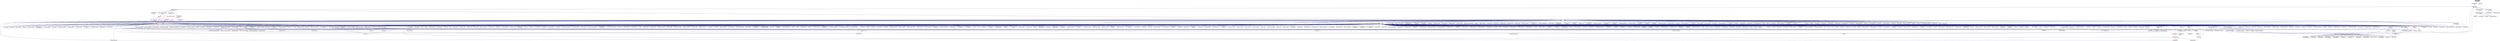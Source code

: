 digraph "promise_lco.hpp"
{
  edge [fontname="Helvetica",fontsize="10",labelfontname="Helvetica",labelfontsize="10"];
  node [fontname="Helvetica",fontsize="10",shape=record];
  Node297 [label="promise_lco.hpp",height=0.2,width=0.4,color="black", fillcolor="grey75", style="filled", fontcolor="black"];
  Node297 -> Node298 [dir="back",color="midnightblue",fontsize="10",style="solid",fontname="Helvetica"];
  Node298 [label="promise_base.hpp",height=0.2,width=0.4,color="black", fillcolor="white", style="filled",URL="$d0/d70/promise__base_8hpp.html"];
  Node298 -> Node299 [dir="back",color="midnightblue",fontsize="10",style="solid",fontname="Helvetica"];
  Node299 [label="promise.hpp",height=0.2,width=0.4,color="black", fillcolor="white", style="filled",URL="$db/d3f/promise_8hpp.html"];
  Node299 -> Node300 [dir="back",color="midnightblue",fontsize="10",style="solid",fontname="Helvetica"];
  Node300 [label="packaged_action.hpp",height=0.2,width=0.4,color="black", fillcolor="white", style="filled",URL="$dd/d59/packaged__action_8hpp.html"];
  Node300 -> Node301 [dir="back",color="midnightblue",fontsize="10",style="solid",fontname="Helvetica"];
  Node301 [label="lcos.hpp",height=0.2,width=0.4,color="black", fillcolor="white", style="filled",URL="$d5/deb/lcos_8hpp.html"];
  Node301 -> Node302 [dir="back",color="midnightblue",fontsize="10",style="solid",fontname="Helvetica"];
  Node302 [label="allgather_and_gate.cpp",height=0.2,width=0.4,color="black", fillcolor="white", style="filled",URL="$d1/d56/allgather__and__gate_8cpp.html"];
  Node301 -> Node303 [dir="back",color="midnightblue",fontsize="10",style="solid",fontname="Helvetica"];
  Node303 [label="apex_balance.cpp",height=0.2,width=0.4,color="black", fillcolor="white", style="filled",URL="$d4/d8e/apex__balance_8cpp.html"];
  Node301 -> Node304 [dir="back",color="midnightblue",fontsize="10",style="solid",fontname="Helvetica"];
  Node304 [label="apex_policy_engine\l_active_thread_count.cpp",height=0.2,width=0.4,color="black", fillcolor="white", style="filled",URL="$d5/d01/apex__policy__engine__active__thread__count_8cpp.html"];
  Node301 -> Node305 [dir="back",color="midnightblue",fontsize="10",style="solid",fontname="Helvetica"];
  Node305 [label="apex_policy_engine\l_events.cpp",height=0.2,width=0.4,color="black", fillcolor="white", style="filled",URL="$df/d0f/apex__policy__engine__events_8cpp.html"];
  Node301 -> Node306 [dir="back",color="midnightblue",fontsize="10",style="solid",fontname="Helvetica"];
  Node306 [label="apex_policy_engine\l_periodic.cpp",height=0.2,width=0.4,color="black", fillcolor="white", style="filled",URL="$d5/d7b/apex__policy__engine__periodic_8cpp.html"];
  Node301 -> Node307 [dir="back",color="midnightblue",fontsize="10",style="solid",fontname="Helvetica"];
  Node307 [label="heartbeat.cpp",height=0.2,width=0.4,color="black", fillcolor="white", style="filled",URL="$d8/d98/heartbeat_8cpp.html"];
  Node301 -> Node308 [dir="back",color="midnightblue",fontsize="10",style="solid",fontname="Helvetica"];
  Node308 [label="hello_world_component.hpp",height=0.2,width=0.4,color="black", fillcolor="white", style="filled",URL="$df/df0/hello__world__component_8hpp.html"];
  Node308 -> Node309 [dir="back",color="midnightblue",fontsize="10",style="solid",fontname="Helvetica"];
  Node309 [label="hello_world_client.cpp",height=0.2,width=0.4,color="black", fillcolor="white", style="filled",URL="$d5/da6/hello__world__client_8cpp.html"];
  Node308 -> Node310 [dir="back",color="midnightblue",fontsize="10",style="solid",fontname="Helvetica"];
  Node310 [label="hello_world_component.cpp",height=0.2,width=0.4,color="black", fillcolor="white", style="filled",URL="$d8/daa/hello__world__component_8cpp.html"];
  Node301 -> Node311 [dir="back",color="midnightblue",fontsize="10",style="solid",fontname="Helvetica"];
  Node311 [label="row.hpp",height=0.2,width=0.4,color="black", fillcolor="white", style="filled",URL="$dc/d69/row_8hpp.html"];
  Node311 -> Node312 [dir="back",color="midnightblue",fontsize="10",style="solid",fontname="Helvetica"];
  Node312 [label="grid.hpp",height=0.2,width=0.4,color="red", fillcolor="white", style="filled",URL="$dc/d8a/grid_8hpp.html"];
  Node312 -> Node313 [dir="back",color="midnightblue",fontsize="10",style="solid",fontname="Helvetica"];
  Node313 [label="jacobi.cpp",height=0.2,width=0.4,color="black", fillcolor="white", style="filled",URL="$d2/d27/jacobi_8cpp.html"];
  Node312 -> Node314 [dir="back",color="midnightblue",fontsize="10",style="solid",fontname="Helvetica"];
  Node314 [label="solver.hpp",height=0.2,width=0.4,color="red", fillcolor="white", style="filled",URL="$db/d9a/server_2solver_8hpp.html"];
  Node314 -> Node316 [dir="back",color="midnightblue",fontsize="10",style="solid",fontname="Helvetica"];
  Node316 [label="solver.cpp",height=0.2,width=0.4,color="black", fillcolor="white", style="filled",URL="$d6/d94/solver_8cpp.html"];
  Node312 -> Node317 [dir="back",color="midnightblue",fontsize="10",style="solid",fontname="Helvetica"];
  Node317 [label="grid.cpp",height=0.2,width=0.4,color="black", fillcolor="white", style="filled",URL="$d6/d1b/jacobi__component_2grid_8cpp.html"];
  Node311 -> Node318 [dir="back",color="midnightblue",fontsize="10",style="solid",fontname="Helvetica"];
  Node318 [label="stencil_iterator.hpp",height=0.2,width=0.4,color="black", fillcolor="white", style="filled",URL="$dc/d5c/server_2stencil__iterator_8hpp.html"];
  Node318 -> Node314 [dir="back",color="midnightblue",fontsize="10",style="solid",fontname="Helvetica"];
  Node318 -> Node319 [dir="back",color="midnightblue",fontsize="10",style="solid",fontname="Helvetica"];
  Node319 [label="stencil_iterator.cpp",height=0.2,width=0.4,color="black", fillcolor="white", style="filled",URL="$d6/de1/server_2stencil__iterator_8cpp.html"];
  Node318 -> Node320 [dir="back",color="midnightblue",fontsize="10",style="solid",fontname="Helvetica"];
  Node320 [label="stencil_iterator.cpp",height=0.2,width=0.4,color="black", fillcolor="white", style="filled",URL="$d7/d71/stencil__iterator_8cpp.html"];
  Node311 -> Node317 [dir="back",color="midnightblue",fontsize="10",style="solid",fontname="Helvetica"];
  Node301 -> Node321 [dir="back",color="midnightblue",fontsize="10",style="solid",fontname="Helvetica"];
  Node321 [label="stencil_iterator.hpp",height=0.2,width=0.4,color="black", fillcolor="white", style="filled",URL="$d4/dc8/stencil__iterator_8hpp.html"];
  Node321 -> Node314 [dir="back",color="midnightblue",fontsize="10",style="solid",fontname="Helvetica"];
  Node321 -> Node318 [dir="back",color="midnightblue",fontsize="10",style="solid",fontname="Helvetica"];
  Node321 -> Node320 [dir="back",color="midnightblue",fontsize="10",style="solid",fontname="Helvetica"];
  Node301 -> Node318 [dir="back",color="midnightblue",fontsize="10",style="solid",fontname="Helvetica"];
  Node301 -> Node322 [dir="back",color="midnightblue",fontsize="10",style="solid",fontname="Helvetica"];
  Node322 [label="jacobi_hpx.cpp",height=0.2,width=0.4,color="black", fillcolor="white", style="filled",URL="$d8/d72/jacobi__hpx_8cpp.html"];
  Node301 -> Node323 [dir="back",color="midnightblue",fontsize="10",style="solid",fontname="Helvetica"];
  Node323 [label="jacobi_nonuniform_hpx.cpp",height=0.2,width=0.4,color="black", fillcolor="white", style="filled",URL="$de/d56/jacobi__nonuniform__hpx_8cpp.html"];
  Node301 -> Node324 [dir="back",color="midnightblue",fontsize="10",style="solid",fontname="Helvetica"];
  Node324 [label="enumerate_threads.cpp",height=0.2,width=0.4,color="black", fillcolor="white", style="filled",URL="$d3/dd4/enumerate__threads_8cpp.html"];
  Node301 -> Node325 [dir="back",color="midnightblue",fontsize="10",style="solid",fontname="Helvetica"];
  Node325 [label="fibonacci_await.cpp",height=0.2,width=0.4,color="black", fillcolor="white", style="filled",URL="$dc/d1c/fibonacci__await_8cpp.html"];
  Node301 -> Node326 [dir="back",color="midnightblue",fontsize="10",style="solid",fontname="Helvetica"];
  Node326 [label="fibonacci_dataflow.cpp",height=0.2,width=0.4,color="black", fillcolor="white", style="filled",URL="$df/d3d/fibonacci__dataflow_8cpp.html"];
  Node301 -> Node327 [dir="back",color="midnightblue",fontsize="10",style="solid",fontname="Helvetica"];
  Node327 [label="fibonacci_futures.cpp",height=0.2,width=0.4,color="black", fillcolor="white", style="filled",URL="$d6/de3/fibonacci__futures_8cpp.html"];
  Node301 -> Node328 [dir="back",color="midnightblue",fontsize="10",style="solid",fontname="Helvetica"];
  Node328 [label="fibonacci_futures_distributed.cpp",height=0.2,width=0.4,color="black", fillcolor="white", style="filled",URL="$d1/dc9/fibonacci__futures__distributed_8cpp.html"];
  Node301 -> Node329 [dir="back",color="midnightblue",fontsize="10",style="solid",fontname="Helvetica"];
  Node329 [label="fractals.cpp",height=0.2,width=0.4,color="black", fillcolor="white", style="filled",URL="$d8/d58/fractals_8cpp.html"];
  Node301 -> Node330 [dir="back",color="midnightblue",fontsize="10",style="solid",fontname="Helvetica"];
  Node330 [label="fractals_executor.cpp",height=0.2,width=0.4,color="black", fillcolor="white", style="filled",URL="$d9/da9/fractals__executor_8cpp.html"];
  Node301 -> Node331 [dir="back",color="midnightblue",fontsize="10",style="solid",fontname="Helvetica"];
  Node331 [label="fractals_struct.cpp",height=0.2,width=0.4,color="black", fillcolor="white", style="filled",URL="$d8/d2f/fractals__struct_8cpp.html"];
  Node301 -> Node332 [dir="back",color="midnightblue",fontsize="10",style="solid",fontname="Helvetica"];
  Node332 [label="hello_world.cpp",height=0.2,width=0.4,color="black", fillcolor="white", style="filled",URL="$d0/d67/hello__world_8cpp.html"];
  Node301 -> Node333 [dir="back",color="midnightblue",fontsize="10",style="solid",fontname="Helvetica"];
  Node333 [label="latch_local.cpp",height=0.2,width=0.4,color="black", fillcolor="white", style="filled",URL="$dd/dd3/latch__local_8cpp.html"];
  Node301 -> Node334 [dir="back",color="midnightblue",fontsize="10",style="solid",fontname="Helvetica"];
  Node334 [label="latch_remote.cpp",height=0.2,width=0.4,color="black", fillcolor="white", style="filled",URL="$df/d59/latch__remote_8cpp.html"];
  Node301 -> Node335 [dir="back",color="midnightblue",fontsize="10",style="solid",fontname="Helvetica"];
  Node335 [label="local_channel.cpp",height=0.2,width=0.4,color="black", fillcolor="white", style="filled",URL="$d0/d3e/local__channel_8cpp.html"];
  Node301 -> Node336 [dir="back",color="midnightblue",fontsize="10",style="solid",fontname="Helvetica"];
  Node336 [label="pingpong.cpp",height=0.2,width=0.4,color="black", fillcolor="white", style="filled",URL="$dd/d4d/pingpong_8cpp.html"];
  Node301 -> Node337 [dir="back",color="midnightblue",fontsize="10",style="solid",fontname="Helvetica"];
  Node337 [label="shared_mutex.cpp",height=0.2,width=0.4,color="black", fillcolor="white", style="filled",URL="$da/d0b/shared__mutex_8cpp.html"];
  Node301 -> Node338 [dir="back",color="midnightblue",fontsize="10",style="solid",fontname="Helvetica"];
  Node338 [label="wait_composition.cpp",height=0.2,width=0.4,color="black", fillcolor="white", style="filled",URL="$d6/d13/wait__composition_8cpp.html"];
  Node301 -> Node339 [dir="back",color="midnightblue",fontsize="10",style="solid",fontname="Helvetica"];
  Node339 [label="sheneos_compare.cpp",height=0.2,width=0.4,color="black", fillcolor="white", style="filled",URL="$dc/d11/sheneos__compare_8cpp.html"];
  Node301 -> Node340 [dir="back",color="midnightblue",fontsize="10",style="solid",fontname="Helvetica"];
  Node340 [label="spell_check_file.cpp",height=0.2,width=0.4,color="black", fillcolor="white", style="filled",URL="$df/df7/spell__check__file_8cpp.html"];
  Node301 -> Node341 [dir="back",color="midnightblue",fontsize="10",style="solid",fontname="Helvetica"];
  Node341 [label="spell_check_simple.cpp",height=0.2,width=0.4,color="black", fillcolor="white", style="filled",URL="$dd/d54/spell__check__simple_8cpp.html"];
  Node301 -> Node342 [dir="back",color="midnightblue",fontsize="10",style="solid",fontname="Helvetica"];
  Node342 [label="simple_central_tuplespace\l_client.cpp",height=0.2,width=0.4,color="black", fillcolor="white", style="filled",URL="$d1/d7b/simple__central__tuplespace__client_8cpp.html"];
  Node301 -> Node343 [dir="back",color="midnightblue",fontsize="10",style="solid",fontname="Helvetica"];
  Node343 [label="hpx.hpp",height=0.2,width=0.4,color="red", fillcolor="white", style="filled",URL="$d0/daa/hpx_8hpp.html"];
  Node343 -> Node344 [dir="back",color="midnightblue",fontsize="10",style="solid",fontname="Helvetica"];
  Node344 [label="1d_stencil_1.cpp",height=0.2,width=0.4,color="black", fillcolor="white", style="filled",URL="$d2/db1/1d__stencil__1_8cpp.html"];
  Node343 -> Node345 [dir="back",color="midnightblue",fontsize="10",style="solid",fontname="Helvetica"];
  Node345 [label="1d_stencil_2.cpp",height=0.2,width=0.4,color="black", fillcolor="white", style="filled",URL="$d3/dd1/1d__stencil__2_8cpp.html"];
  Node343 -> Node346 [dir="back",color="midnightblue",fontsize="10",style="solid",fontname="Helvetica"];
  Node346 [label="1d_stencil_3.cpp",height=0.2,width=0.4,color="black", fillcolor="white", style="filled",URL="$db/d19/1d__stencil__3_8cpp.html"];
  Node343 -> Node347 [dir="back",color="midnightblue",fontsize="10",style="solid",fontname="Helvetica"];
  Node347 [label="1d_stencil_4.cpp",height=0.2,width=0.4,color="black", fillcolor="white", style="filled",URL="$d1/d7d/1d__stencil__4_8cpp.html"];
  Node343 -> Node348 [dir="back",color="midnightblue",fontsize="10",style="solid",fontname="Helvetica"];
  Node348 [label="1d_stencil_4_parallel.cpp",height=0.2,width=0.4,color="black", fillcolor="white", style="filled",URL="$d6/d05/1d__stencil__4__parallel_8cpp.html"];
  Node343 -> Node349 [dir="back",color="midnightblue",fontsize="10",style="solid",fontname="Helvetica"];
  Node349 [label="1d_stencil_4_repart.cpp",height=0.2,width=0.4,color="black", fillcolor="white", style="filled",URL="$d0/d6b/1d__stencil__4__repart_8cpp.html"];
  Node343 -> Node350 [dir="back",color="midnightblue",fontsize="10",style="solid",fontname="Helvetica"];
  Node350 [label="1d_stencil_4_throttle.cpp",height=0.2,width=0.4,color="black", fillcolor="white", style="filled",URL="$d6/de5/1d__stencil__4__throttle_8cpp.html"];
  Node343 -> Node351 [dir="back",color="midnightblue",fontsize="10",style="solid",fontname="Helvetica"];
  Node351 [label="1d_stencil_5.cpp",height=0.2,width=0.4,color="black", fillcolor="white", style="filled",URL="$d7/d2a/1d__stencil__5_8cpp.html"];
  Node343 -> Node352 [dir="back",color="midnightblue",fontsize="10",style="solid",fontname="Helvetica"];
  Node352 [label="1d_stencil_6.cpp",height=0.2,width=0.4,color="black", fillcolor="white", style="filled",URL="$db/de7/1d__stencil__6_8cpp.html"];
  Node343 -> Node353 [dir="back",color="midnightblue",fontsize="10",style="solid",fontname="Helvetica"];
  Node353 [label="1d_stencil_7.cpp",height=0.2,width=0.4,color="black", fillcolor="white", style="filled",URL="$d4/d5a/1d__stencil__7_8cpp.html"];
  Node343 -> Node354 [dir="back",color="midnightblue",fontsize="10",style="solid",fontname="Helvetica"];
  Node354 [label="1d_stencil_8.cpp",height=0.2,width=0.4,color="black", fillcolor="white", style="filled",URL="$df/de0/1d__stencil__8_8cpp.html"];
  Node343 -> Node355 [dir="back",color="midnightblue",fontsize="10",style="solid",fontname="Helvetica"];
  Node355 [label="accumulator.cpp",height=0.2,width=0.4,color="black", fillcolor="white", style="filled",URL="$d1/d81/accumulator_8cpp.html"];
  Node343 -> Node356 [dir="back",color="midnightblue",fontsize="10",style="solid",fontname="Helvetica"];
  Node356 [label="accumulator.hpp",height=0.2,width=0.4,color="red", fillcolor="white", style="filled",URL="$d4/d9d/server_2accumulator_8hpp.html"];
  Node356 -> Node355 [dir="back",color="midnightblue",fontsize="10",style="solid",fontname="Helvetica"];
  Node343 -> Node359 [dir="back",color="midnightblue",fontsize="10",style="solid",fontname="Helvetica"];
  Node359 [label="template_function_accumulator.hpp",height=0.2,width=0.4,color="black", fillcolor="white", style="filled",URL="$d7/da6/server_2template__function__accumulator_8hpp.html"];
  Node359 -> Node360 [dir="back",color="midnightblue",fontsize="10",style="solid",fontname="Helvetica"];
  Node360 [label="template_function_accumulator.cpp",height=0.2,width=0.4,color="black", fillcolor="white", style="filled",URL="$d5/d02/template__function__accumulator_8cpp.html"];
  Node359 -> Node361 [dir="back",color="midnightblue",fontsize="10",style="solid",fontname="Helvetica"];
  Node361 [label="template_function_accumulator.hpp",height=0.2,width=0.4,color="red", fillcolor="white", style="filled",URL="$d3/de9/template__function__accumulator_8hpp.html"];
  Node343 -> Node363 [dir="back",color="midnightblue",fontsize="10",style="solid",fontname="Helvetica"];
  Node363 [label="template_accumulator.cpp",height=0.2,width=0.4,color="black", fillcolor="white", style="filled",URL="$d0/d4a/template__accumulator_8cpp.html"];
  Node343 -> Node360 [dir="back",color="midnightblue",fontsize="10",style="solid",fontname="Helvetica"];
  Node343 -> Node361 [dir="back",color="midnightblue",fontsize="10",style="solid",fontname="Helvetica"];
  Node343 -> Node364 [dir="back",color="midnightblue",fontsize="10",style="solid",fontname="Helvetica"];
  Node364 [label="allgather_module.cpp",height=0.2,width=0.4,color="black", fillcolor="white", style="filled",URL="$df/de4/allgather__module_8cpp.html"];
  Node343 -> Node365 [dir="back",color="midnightblue",fontsize="10",style="solid",fontname="Helvetica"];
  Node365 [label="allgather.cpp",height=0.2,width=0.4,color="black", fillcolor="white", style="filled",URL="$d7/d06/allgather_8cpp.html"];
  Node343 -> Node302 [dir="back",color="midnightblue",fontsize="10",style="solid",fontname="Helvetica"];
  Node343 -> Node366 [dir="back",color="midnightblue",fontsize="10",style="solid",fontname="Helvetica"];
  Node366 [label="ag_client.cpp",height=0.2,width=0.4,color="black", fillcolor="white", style="filled",URL="$d4/d5d/ag__client_8cpp.html"];
  Node343 -> Node367 [dir="back",color="midnightblue",fontsize="10",style="solid",fontname="Helvetica"];
  Node367 [label="hpx_thread_phase.cpp",height=0.2,width=0.4,color="black", fillcolor="white", style="filled",URL="$d5/dca/hpx__thread__phase_8cpp.html"];
  Node343 -> Node368 [dir="back",color="midnightblue",fontsize="10",style="solid",fontname="Helvetica"];
  Node368 [label="os_thread_num.cpp",height=0.2,width=0.4,color="black", fillcolor="white", style="filled",URL="$d2/dfb/os__thread__num_8cpp.html"];
  Node343 -> Node369 [dir="back",color="midnightblue",fontsize="10",style="solid",fontname="Helvetica"];
  Node369 [label="cancelable_action.cpp",height=0.2,width=0.4,color="black", fillcolor="white", style="filled",URL="$d5/d0c/cancelable__action_8cpp.html"];
  Node343 -> Node370 [dir="back",color="midnightblue",fontsize="10",style="solid",fontname="Helvetica"];
  Node370 [label="cancelable_action.hpp",height=0.2,width=0.4,color="black", fillcolor="white", style="filled",URL="$d5/d4d/server_2cancelable__action_8hpp.html"];
  Node370 -> Node369 [dir="back",color="midnightblue",fontsize="10",style="solid",fontname="Helvetica"];
  Node370 -> Node371 [dir="back",color="midnightblue",fontsize="10",style="solid",fontname="Helvetica"];
  Node371 [label="cancelable_action.hpp",height=0.2,width=0.4,color="red", fillcolor="white", style="filled",URL="$d0/da3/stubs_2cancelable__action_8hpp.html"];
  Node343 -> Node371 [dir="back",color="midnightblue",fontsize="10",style="solid",fontname="Helvetica"];
  Node343 -> Node373 [dir="back",color="midnightblue",fontsize="10",style="solid",fontname="Helvetica"];
  Node373 [label="cancelable_action_client.cpp",height=0.2,width=0.4,color="black", fillcolor="white", style="filled",URL="$d1/db8/cancelable__action__client_8cpp.html"];
  Node343 -> Node374 [dir="back",color="midnightblue",fontsize="10",style="solid",fontname="Helvetica"];
  Node374 [label="cublas_matmul.cpp",height=0.2,width=0.4,color="black", fillcolor="white", style="filled",URL="$dd/d84/cublas__matmul_8cpp.html"];
  Node343 -> Node375 [dir="back",color="midnightblue",fontsize="10",style="solid",fontname="Helvetica"];
  Node375 [label="win_perf_counters.cpp",height=0.2,width=0.4,color="black", fillcolor="white", style="filled",URL="$d8/d11/win__perf__counters_8cpp.html"];
  Node343 -> Node376 [dir="back",color="midnightblue",fontsize="10",style="solid",fontname="Helvetica"];
  Node376 [label="win_perf_counters.hpp",height=0.2,width=0.4,color="black", fillcolor="white", style="filled",URL="$d5/da7/win__perf__counters_8hpp.html"];
  Node343 -> Node308 [dir="back",color="midnightblue",fontsize="10",style="solid",fontname="Helvetica"];
  Node343 -> Node377 [dir="back",color="midnightblue",fontsize="10",style="solid",fontname="Helvetica"];
  Node377 [label="interpolate1d.cpp",height=0.2,width=0.4,color="black", fillcolor="white", style="filled",URL="$d0/d05/interpolate1d_8cpp.html"];
  Node343 -> Node378 [dir="back",color="midnightblue",fontsize="10",style="solid",fontname="Helvetica"];
  Node378 [label="partition.hpp",height=0.2,width=0.4,color="black", fillcolor="white", style="filled",URL="$d0/d7a/examples_2interpolate1d_2interpolate1d_2partition_8hpp.html"];
  Node378 -> Node377 [dir="back",color="midnightblue",fontsize="10",style="solid",fontname="Helvetica"];
  Node378 -> Node379 [dir="back",color="midnightblue",fontsize="10",style="solid",fontname="Helvetica"];
  Node379 [label="interpolate1d.hpp",height=0.2,width=0.4,color="red", fillcolor="white", style="filled",URL="$d4/dc7/interpolate1d_8hpp.html"];
  Node379 -> Node377 [dir="back",color="midnightblue",fontsize="10",style="solid",fontname="Helvetica"];
  Node343 -> Node381 [dir="back",color="midnightblue",fontsize="10",style="solid",fontname="Helvetica"];
  Node381 [label="partition.hpp",height=0.2,width=0.4,color="black", fillcolor="white", style="filled",URL="$d0/dff/examples_2interpolate1d_2interpolate1d_2server_2partition_8hpp.html"];
  Node381 -> Node378 [dir="back",color="midnightblue",fontsize="10",style="solid",fontname="Helvetica"];
  Node381 -> Node382 [dir="back",color="midnightblue",fontsize="10",style="solid",fontname="Helvetica"];
  Node382 [label="partition.cpp",height=0.2,width=0.4,color="black", fillcolor="white", style="filled",URL="$d0/d4f/examples_2interpolate1d_2interpolate1d_2server_2partition_8cpp.html"];
  Node343 -> Node379 [dir="back",color="midnightblue",fontsize="10",style="solid",fontname="Helvetica"];
  Node343 -> Node383 [dir="back",color="midnightblue",fontsize="10",style="solid",fontname="Helvetica"];
  Node383 [label="read_values.cpp",height=0.2,width=0.4,color="black", fillcolor="white", style="filled",URL="$d0/d8c/interpolate1d_2interpolate1d_2read__values_8cpp.html"];
  Node343 -> Node382 [dir="back",color="midnightblue",fontsize="10",style="solid",fontname="Helvetica"];
  Node343 -> Node313 [dir="back",color="midnightblue",fontsize="10",style="solid",fontname="Helvetica"];
  Node343 -> Node317 [dir="back",color="midnightblue",fontsize="10",style="solid",fontname="Helvetica"];
  Node343 -> Node384 [dir="back",color="midnightblue",fontsize="10",style="solid",fontname="Helvetica"];
  Node384 [label="row.cpp",height=0.2,width=0.4,color="black", fillcolor="white", style="filled",URL="$d3/d86/server_2row_8cpp.html"];
  Node343 -> Node316 [dir="back",color="midnightblue",fontsize="10",style="solid",fontname="Helvetica"];
  Node343 -> Node319 [dir="back",color="midnightblue",fontsize="10",style="solid",fontname="Helvetica"];
  Node343 -> Node320 [dir="back",color="midnightblue",fontsize="10",style="solid",fontname="Helvetica"];
  Node343 -> Node385 [dir="back",color="midnightblue",fontsize="10",style="solid",fontname="Helvetica"];
  Node385 [label="jacobi.cpp",height=0.2,width=0.4,color="black", fillcolor="white", style="filled",URL="$d3/d44/smp_2jacobi_8cpp.html"];
  Node343 -> Node322 [dir="back",color="midnightblue",fontsize="10",style="solid",fontname="Helvetica"];
  Node343 -> Node386 [dir="back",color="midnightblue",fontsize="10",style="solid",fontname="Helvetica"];
  Node386 [label="jacobi_nonuniform.cpp",height=0.2,width=0.4,color="black", fillcolor="white", style="filled",URL="$dd/ddc/jacobi__nonuniform_8cpp.html"];
  Node343 -> Node323 [dir="back",color="midnightblue",fontsize="10",style="solid",fontname="Helvetica"];
  Node343 -> Node387 [dir="back",color="midnightblue",fontsize="10",style="solid",fontname="Helvetica"];
  Node387 [label="nqueen.cpp",height=0.2,width=0.4,color="black", fillcolor="white", style="filled",URL="$db/dca/nqueen_8cpp.html"];
  Node343 -> Node388 [dir="back",color="midnightblue",fontsize="10",style="solid",fontname="Helvetica"];
  Node388 [label="nqueen.hpp",height=0.2,width=0.4,color="red", fillcolor="white", style="filled",URL="$de/d58/server_2nqueen_8hpp.html"];
  Node388 -> Node387 [dir="back",color="midnightblue",fontsize="10",style="solid",fontname="Helvetica"];
  Node343 -> Node391 [dir="back",color="midnightblue",fontsize="10",style="solid",fontname="Helvetica"];
  Node391 [label="nqueen_client.cpp",height=0.2,width=0.4,color="black", fillcolor="white", style="filled",URL="$d3/d5e/nqueen__client_8cpp.html"];
  Node343 -> Node392 [dir="back",color="midnightblue",fontsize="10",style="solid",fontname="Helvetica"];
  Node392 [label="sine.cpp",height=0.2,width=0.4,color="black", fillcolor="white", style="filled",URL="$d3/d0d/server_2sine_8cpp.html"];
  Node343 -> Node393 [dir="back",color="midnightblue",fontsize="10",style="solid",fontname="Helvetica"];
  Node393 [label="sine.hpp",height=0.2,width=0.4,color="black", fillcolor="white", style="filled",URL="$d8/dac/sine_8hpp.html"];
  Node393 -> Node392 [dir="back",color="midnightblue",fontsize="10",style="solid",fontname="Helvetica"];
  Node393 -> Node394 [dir="back",color="midnightblue",fontsize="10",style="solid",fontname="Helvetica"];
  Node394 [label="sine.cpp",height=0.2,width=0.4,color="black", fillcolor="white", style="filled",URL="$d5/dd8/sine_8cpp.html"];
  Node343 -> Node394 [dir="back",color="midnightblue",fontsize="10",style="solid",fontname="Helvetica"];
  Node343 -> Node395 [dir="back",color="midnightblue",fontsize="10",style="solid",fontname="Helvetica"];
  Node395 [label="sine_client.cpp",height=0.2,width=0.4,color="black", fillcolor="white", style="filled",URL="$db/d62/sine__client_8cpp.html"];
  Node343 -> Node396 [dir="back",color="midnightblue",fontsize="10",style="solid",fontname="Helvetica"];
  Node396 [label="qt.cpp",height=0.2,width=0.4,color="black", fillcolor="white", style="filled",URL="$df/d90/qt_8cpp.html"];
  Node343 -> Node397 [dir="back",color="midnightblue",fontsize="10",style="solid",fontname="Helvetica"];
  Node397 [label="queue_client.cpp",height=0.2,width=0.4,color="black", fillcolor="white", style="filled",URL="$d7/d96/queue__client_8cpp.html"];
  Node343 -> Node398 [dir="back",color="midnightblue",fontsize="10",style="solid",fontname="Helvetica"];
  Node398 [label="customize_async.cpp",height=0.2,width=0.4,color="black", fillcolor="white", style="filled",URL="$d0/d82/customize__async_8cpp.html"];
  Node343 -> Node399 [dir="back",color="midnightblue",fontsize="10",style="solid",fontname="Helvetica"];
  Node399 [label="data_actions.cpp",height=0.2,width=0.4,color="black", fillcolor="white", style="filled",URL="$dc/d68/data__actions_8cpp.html"];
  Node343 -> Node400 [dir="back",color="midnightblue",fontsize="10",style="solid",fontname="Helvetica"];
  Node400 [label="error_handling.cpp",height=0.2,width=0.4,color="black", fillcolor="white", style="filled",URL="$d9/d96/error__handling_8cpp.html"];
  Node343 -> Node401 [dir="back",color="midnightblue",fontsize="10",style="solid",fontname="Helvetica"];
  Node401 [label="event_synchronization.cpp",height=0.2,width=0.4,color="black", fillcolor="white", style="filled",URL="$d0/d35/event__synchronization_8cpp.html"];
  Node343 -> Node402 [dir="back",color="midnightblue",fontsize="10",style="solid",fontname="Helvetica"];
  Node402 [label="factorial.cpp",height=0.2,width=0.4,color="black", fillcolor="white", style="filled",URL="$d9/d00/factorial_8cpp.html"];
  Node343 -> Node403 [dir="back",color="midnightblue",fontsize="10",style="solid",fontname="Helvetica"];
  Node403 [label="file_serialization.cpp",height=0.2,width=0.4,color="black", fillcolor="white", style="filled",URL="$de/d58/file__serialization_8cpp.html"];
  Node343 -> Node404 [dir="back",color="midnightblue",fontsize="10",style="solid",fontname="Helvetica"];
  Node404 [label="init_globally.cpp",height=0.2,width=0.4,color="black", fillcolor="white", style="filled",URL="$d6/dad/init__globally_8cpp.html"];
  Node343 -> Node405 [dir="back",color="midnightblue",fontsize="10",style="solid",fontname="Helvetica"];
  Node405 [label="interest_calculator.cpp",height=0.2,width=0.4,color="black", fillcolor="white", style="filled",URL="$d2/d86/interest__calculator_8cpp.html"];
  Node343 -> Node406 [dir="back",color="midnightblue",fontsize="10",style="solid",fontname="Helvetica"];
  Node406 [label="non_atomic_rma.cpp",height=0.2,width=0.4,color="black", fillcolor="white", style="filled",URL="$d7/d8b/non__atomic__rma_8cpp.html"];
  Node343 -> Node407 [dir="back",color="midnightblue",fontsize="10",style="solid",fontname="Helvetica"];
  Node407 [label="partitioned_vector\l_spmd_foreach.cpp",height=0.2,width=0.4,color="black", fillcolor="white", style="filled",URL="$db/d7c/partitioned__vector__spmd__foreach_8cpp.html"];
  Node343 -> Node408 [dir="back",color="midnightblue",fontsize="10",style="solid",fontname="Helvetica"];
  Node408 [label="pipeline1.cpp",height=0.2,width=0.4,color="black", fillcolor="white", style="filled",URL="$d5/d77/pipeline1_8cpp.html"];
  Node343 -> Node409 [dir="back",color="midnightblue",fontsize="10",style="solid",fontname="Helvetica"];
  Node409 [label="quicksort.cpp",height=0.2,width=0.4,color="black", fillcolor="white", style="filled",URL="$d3/d1e/quicksort_8cpp.html"];
  Node343 -> Node410 [dir="back",color="midnightblue",fontsize="10",style="solid",fontname="Helvetica"];
  Node410 [label="receive_buffer.cpp",height=0.2,width=0.4,color="black", fillcolor="white", style="filled",URL="$d7/d10/receive__buffer_8cpp.html"];
  Node343 -> Node411 [dir="back",color="midnightblue",fontsize="10",style="solid",fontname="Helvetica"];
  Node411 [label="safe_object.cpp",height=0.2,width=0.4,color="black", fillcolor="white", style="filled",URL="$dd/d52/safe__object_8cpp.html"];
  Node343 -> Node412 [dir="back",color="midnightblue",fontsize="10",style="solid",fontname="Helvetica"];
  Node412 [label="sort_by_key_demo.cpp",height=0.2,width=0.4,color="black", fillcolor="white", style="filled",URL="$da/d20/sort__by__key__demo_8cpp.html"];
  Node343 -> Node413 [dir="back",color="midnightblue",fontsize="10",style="solid",fontname="Helvetica"];
  Node413 [label="timed_wake.cpp",height=0.2,width=0.4,color="black", fillcolor="white", style="filled",URL="$d8/df9/timed__wake_8cpp.html"];
  Node343 -> Node414 [dir="back",color="midnightblue",fontsize="10",style="solid",fontname="Helvetica"];
  Node414 [label="vector_counting_dotproduct.cpp",height=0.2,width=0.4,color="black", fillcolor="white", style="filled",URL="$df/de9/vector__counting__dotproduct_8cpp.html"];
  Node343 -> Node415 [dir="back",color="midnightblue",fontsize="10",style="solid",fontname="Helvetica"];
  Node415 [label="vector_zip_dotproduct.cpp",height=0.2,width=0.4,color="black", fillcolor="white", style="filled",URL="$dc/d18/vector__zip__dotproduct_8cpp.html"];
  Node343 -> Node416 [dir="back",color="midnightblue",fontsize="10",style="solid",fontname="Helvetica"];
  Node416 [label="zerocopy_rdma.cpp",height=0.2,width=0.4,color="black", fillcolor="white", style="filled",URL="$d1/dad/zerocopy__rdma_8cpp.html"];
  Node343 -> Node417 [dir="back",color="midnightblue",fontsize="10",style="solid",fontname="Helvetica"];
  Node417 [label="random_mem_access.cpp",height=0.2,width=0.4,color="black", fillcolor="white", style="filled",URL="$d1/d51/random__mem__access_8cpp.html"];
  Node343 -> Node418 [dir="back",color="midnightblue",fontsize="10",style="solid",fontname="Helvetica"];
  Node418 [label="random_mem_access.hpp",height=0.2,width=0.4,color="red", fillcolor="white", style="filled",URL="$d0/d19/server_2random__mem__access_8hpp.html"];
  Node418 -> Node417 [dir="back",color="midnightblue",fontsize="10",style="solid",fontname="Helvetica"];
  Node343 -> Node421 [dir="back",color="midnightblue",fontsize="10",style="solid",fontname="Helvetica"];
  Node421 [label="random_mem_access_client.cpp",height=0.2,width=0.4,color="black", fillcolor="white", style="filled",URL="$df/d1b/random__mem__access__client_8cpp.html"];
  Node343 -> Node422 [dir="back",color="midnightblue",fontsize="10",style="solid",fontname="Helvetica"];
  Node422 [label="oversubscribing_resource\l_partitioner.cpp",height=0.2,width=0.4,color="black", fillcolor="white", style="filled",URL="$dd/dee/oversubscribing__resource__partitioner_8cpp.html"];
  Node343 -> Node423 [dir="back",color="midnightblue",fontsize="10",style="solid",fontname="Helvetica"];
  Node423 [label="simple_resource_partitioner.cpp",height=0.2,width=0.4,color="black", fillcolor="white", style="filled",URL="$d5/df9/simple__resource__partitioner_8cpp.html"];
  Node343 -> Node424 [dir="back",color="midnightblue",fontsize="10",style="solid",fontname="Helvetica"];
  Node424 [label="dimension.hpp",height=0.2,width=0.4,color="red", fillcolor="white", style="filled",URL="$d6/d39/sheneos_2sheneos_2dimension_8hpp.html"];
  Node424 -> Node430 [dir="back",color="midnightblue",fontsize="10",style="solid",fontname="Helvetica"];
  Node430 [label="partition3d.hpp",height=0.2,width=0.4,color="black", fillcolor="white", style="filled",URL="$dd/dbf/server_2partition3d_8hpp.html"];
  Node430 -> Node431 [dir="back",color="midnightblue",fontsize="10",style="solid",fontname="Helvetica"];
  Node431 [label="partition3d.hpp",height=0.2,width=0.4,color="black", fillcolor="white", style="filled",URL="$d1/d50/partition3d_8hpp.html"];
  Node431 -> Node427 [dir="back",color="midnightblue",fontsize="10",style="solid",fontname="Helvetica"];
  Node427 [label="interpolator.cpp",height=0.2,width=0.4,color="black", fillcolor="white", style="filled",URL="$d5/d02/interpolator_8cpp.html"];
  Node431 -> Node432 [dir="back",color="midnightblue",fontsize="10",style="solid",fontname="Helvetica"];
  Node432 [label="interpolator.hpp",height=0.2,width=0.4,color="red", fillcolor="white", style="filled",URL="$dc/d3b/interpolator_8hpp.html"];
  Node432 -> Node427 [dir="back",color="midnightblue",fontsize="10",style="solid",fontname="Helvetica"];
  Node432 -> Node339 [dir="back",color="midnightblue",fontsize="10",style="solid",fontname="Helvetica"];
  Node432 -> Node434 [dir="back",color="midnightblue",fontsize="10",style="solid",fontname="Helvetica"];
  Node434 [label="sheneos_test.cpp",height=0.2,width=0.4,color="black", fillcolor="white", style="filled",URL="$d4/d6e/sheneos__test_8cpp.html"];
  Node430 -> Node429 [dir="back",color="midnightblue",fontsize="10",style="solid",fontname="Helvetica"];
  Node429 [label="partition3d.cpp",height=0.2,width=0.4,color="black", fillcolor="white", style="filled",URL="$de/d70/partition3d_8cpp.html"];
  Node343 -> Node427 [dir="back",color="midnightblue",fontsize="10",style="solid",fontname="Helvetica"];
  Node343 -> Node431 [dir="back",color="midnightblue",fontsize="10",style="solid",fontname="Helvetica"];
  Node343 -> Node430 [dir="back",color="midnightblue",fontsize="10",style="solid",fontname="Helvetica"];
  Node343 -> Node432 [dir="back",color="midnightblue",fontsize="10",style="solid",fontname="Helvetica"];
  Node343 -> Node435 [dir="back",color="midnightblue",fontsize="10",style="solid",fontname="Helvetica"];
  Node435 [label="configuration.hpp",height=0.2,width=0.4,color="red", fillcolor="white", style="filled",URL="$dc/d0a/configuration_8hpp.html"];
  Node435 -> Node432 [dir="back",color="midnightblue",fontsize="10",style="solid",fontname="Helvetica"];
  Node343 -> Node428 [dir="back",color="midnightblue",fontsize="10",style="solid",fontname="Helvetica"];
  Node428 [label="read_values.cpp",height=0.2,width=0.4,color="black", fillcolor="white", style="filled",URL="$d7/da4/sheneos_2sheneos_2read__values_8cpp.html"];
  Node343 -> Node429 [dir="back",color="midnightblue",fontsize="10",style="solid",fontname="Helvetica"];
  Node343 -> Node434 [dir="back",color="midnightblue",fontsize="10",style="solid",fontname="Helvetica"];
  Node343 -> Node437 [dir="back",color="midnightblue",fontsize="10",style="solid",fontname="Helvetica"];
  Node437 [label="startup_shutdown.cpp",height=0.2,width=0.4,color="black", fillcolor="white", style="filled",URL="$d3/dfc/server_2startup__shutdown_8cpp.html"];
  Node343 -> Node438 [dir="back",color="midnightblue",fontsize="10",style="solid",fontname="Helvetica"];
  Node438 [label="startup_shutdown.cpp",height=0.2,width=0.4,color="black", fillcolor="white", style="filled",URL="$d0/ddb/startup__shutdown_8cpp.html"];
  Node343 -> Node439 [dir="back",color="midnightblue",fontsize="10",style="solid",fontname="Helvetica"];
  Node439 [label="spin.cpp",height=0.2,width=0.4,color="black", fillcolor="white", style="filled",URL="$d7/df2/spin_8cpp.html"];
  Node343 -> Node440 [dir="back",color="midnightblue",fontsize="10",style="solid",fontname="Helvetica"];
  Node440 [label="throttle.cpp",height=0.2,width=0.4,color="black", fillcolor="white", style="filled",URL="$de/d56/server_2throttle_8cpp.html"];
  Node343 -> Node441 [dir="back",color="midnightblue",fontsize="10",style="solid",fontname="Helvetica"];
  Node441 [label="throttle.hpp",height=0.2,width=0.4,color="black", fillcolor="white", style="filled",URL="$db/dc9/server_2throttle_8hpp.html"];
  Node441 -> Node440 [dir="back",color="midnightblue",fontsize="10",style="solid",fontname="Helvetica"];
  Node441 -> Node442 [dir="back",color="midnightblue",fontsize="10",style="solid",fontname="Helvetica"];
  Node442 [label="throttle.hpp",height=0.2,width=0.4,color="black", fillcolor="white", style="filled",URL="$d5/dec/stubs_2throttle_8hpp.html"];
  Node442 -> Node443 [dir="back",color="midnightblue",fontsize="10",style="solid",fontname="Helvetica"];
  Node443 [label="throttle.hpp",height=0.2,width=0.4,color="red", fillcolor="white", style="filled",URL="$d2/d2e/throttle_8hpp.html"];
  Node443 -> Node444 [dir="back",color="midnightblue",fontsize="10",style="solid",fontname="Helvetica"];
  Node444 [label="throttle.cpp",height=0.2,width=0.4,color="black", fillcolor="white", style="filled",URL="$db/d02/throttle_8cpp.html"];
  Node343 -> Node442 [dir="back",color="midnightblue",fontsize="10",style="solid",fontname="Helvetica"];
  Node343 -> Node444 [dir="back",color="midnightblue",fontsize="10",style="solid",fontname="Helvetica"];
  Node343 -> Node443 [dir="back",color="midnightblue",fontsize="10",style="solid",fontname="Helvetica"];
  Node343 -> Node446 [dir="back",color="midnightblue",fontsize="10",style="solid",fontname="Helvetica"];
  Node446 [label="transpose_await.cpp",height=0.2,width=0.4,color="black", fillcolor="white", style="filled",URL="$de/d68/transpose__await_8cpp.html"];
  Node343 -> Node447 [dir="back",color="midnightblue",fontsize="10",style="solid",fontname="Helvetica"];
  Node447 [label="transpose_block.cpp",height=0.2,width=0.4,color="black", fillcolor="white", style="filled",URL="$d0/de1/transpose__block_8cpp.html"];
  Node343 -> Node448 [dir="back",color="midnightblue",fontsize="10",style="solid",fontname="Helvetica"];
  Node448 [label="transpose_block_numa.cpp",height=0.2,width=0.4,color="black", fillcolor="white", style="filled",URL="$dd/d3b/transpose__block__numa_8cpp.html"];
  Node343 -> Node449 [dir="back",color="midnightblue",fontsize="10",style="solid",fontname="Helvetica"];
  Node449 [label="transpose_serial.cpp",height=0.2,width=0.4,color="black", fillcolor="white", style="filled",URL="$db/d74/transpose__serial_8cpp.html"];
  Node343 -> Node450 [dir="back",color="midnightblue",fontsize="10",style="solid",fontname="Helvetica"];
  Node450 [label="transpose_serial_block.cpp",height=0.2,width=0.4,color="black", fillcolor="white", style="filled",URL="$d8/daa/transpose__serial__block_8cpp.html"];
  Node343 -> Node451 [dir="back",color="midnightblue",fontsize="10",style="solid",fontname="Helvetica"];
  Node451 [label="transpose_serial_vector.cpp",height=0.2,width=0.4,color="black", fillcolor="white", style="filled",URL="$d4/d04/transpose__serial__vector_8cpp.html"];
  Node343 -> Node452 [dir="back",color="midnightblue",fontsize="10",style="solid",fontname="Helvetica"];
  Node452 [label="transpose_smp.cpp",height=0.2,width=0.4,color="black", fillcolor="white", style="filled",URL="$d2/d99/transpose__smp_8cpp.html"];
  Node343 -> Node453 [dir="back",color="midnightblue",fontsize="10",style="solid",fontname="Helvetica"];
  Node453 [label="transpose_smp_block.cpp",height=0.2,width=0.4,color="black", fillcolor="white", style="filled",URL="$da/d4d/transpose__smp__block_8cpp.html"];
  Node343 -> Node454 [dir="back",color="midnightblue",fontsize="10",style="solid",fontname="Helvetica"];
  Node454 [label="simple_central_tuplespace.hpp",height=0.2,width=0.4,color="red", fillcolor="white", style="filled",URL="$db/d69/server_2simple__central__tuplespace_8hpp.html"];
  Node454 -> Node455 [dir="back",color="midnightblue",fontsize="10",style="solid",fontname="Helvetica"];
  Node455 [label="simple_central_tuplespace.cpp",height=0.2,width=0.4,color="black", fillcolor="white", style="filled",URL="$d3/dec/simple__central__tuplespace_8cpp.html"];
  Node343 -> Node458 [dir="back",color="midnightblue",fontsize="10",style="solid",fontname="Helvetica"];
  Node458 [label="tuples_warehouse.hpp",height=0.2,width=0.4,color="black", fillcolor="white", style="filled",URL="$da/de6/tuples__warehouse_8hpp.html"];
  Node458 -> Node454 [dir="back",color="midnightblue",fontsize="10",style="solid",fontname="Helvetica"];
  Node343 -> Node455 [dir="back",color="midnightblue",fontsize="10",style="solid",fontname="Helvetica"];
  Node343 -> Node459 [dir="back",color="midnightblue",fontsize="10",style="solid",fontname="Helvetica"];
  Node459 [label="hpx_runtime.cpp",height=0.2,width=0.4,color="black", fillcolor="white", style="filled",URL="$d7/d1e/hpx__runtime_8cpp.html"];
  Node343 -> Node460 [dir="back",color="midnightblue",fontsize="10",style="solid",fontname="Helvetica"];
  Node460 [label="synchronize.cpp",height=0.2,width=0.4,color="black", fillcolor="white", style="filled",URL="$da/da2/synchronize_8cpp.html"];
  Node343 -> Node461 [dir="back",color="midnightblue",fontsize="10",style="solid",fontname="Helvetica"];
  Node461 [label="agas_cache_timings.cpp",height=0.2,width=0.4,color="black", fillcolor="white", style="filled",URL="$dd/d37/agas__cache__timings_8cpp.html"];
  Node343 -> Node462 [dir="back",color="midnightblue",fontsize="10",style="solid",fontname="Helvetica"];
  Node462 [label="async_overheads.cpp",height=0.2,width=0.4,color="black", fillcolor="white", style="filled",URL="$de/da6/async__overheads_8cpp.html"];
  Node343 -> Node463 [dir="back",color="midnightblue",fontsize="10",style="solid",fontname="Helvetica"];
  Node463 [label="coroutines_call_overhead.cpp",height=0.2,width=0.4,color="black", fillcolor="white", style="filled",URL="$da/d1e/coroutines__call__overhead_8cpp.html"];
  Node343 -> Node464 [dir="back",color="midnightblue",fontsize="10",style="solid",fontname="Helvetica"];
  Node464 [label="foreach_scaling.cpp",height=0.2,width=0.4,color="black", fillcolor="white", style="filled",URL="$d4/d94/foreach__scaling_8cpp.html"];
  Node343 -> Node465 [dir="back",color="midnightblue",fontsize="10",style="solid",fontname="Helvetica"];
  Node465 [label="function_object_wrapper\l_overhead.cpp",height=0.2,width=0.4,color="black", fillcolor="white", style="filled",URL="$d5/d6f/function__object__wrapper__overhead_8cpp.html"];
  Node343 -> Node466 [dir="back",color="midnightblue",fontsize="10",style="solid",fontname="Helvetica"];
  Node466 [label="hpx_homogeneous_timed\l_task_spawn_executors.cpp",height=0.2,width=0.4,color="black", fillcolor="white", style="filled",URL="$d1/d3b/hpx__homogeneous__timed__task__spawn__executors_8cpp.html"];
  Node343 -> Node467 [dir="back",color="midnightblue",fontsize="10",style="solid",fontname="Helvetica"];
  Node467 [label="htts2_hpx.cpp",height=0.2,width=0.4,color="black", fillcolor="white", style="filled",URL="$d2/daf/htts2__hpx_8cpp.html"];
  Node343 -> Node468 [dir="back",color="midnightblue",fontsize="10",style="solid",fontname="Helvetica"];
  Node468 [label="partitioned_vector\l_foreach.cpp",height=0.2,width=0.4,color="black", fillcolor="white", style="filled",URL="$df/d5f/partitioned__vector__foreach_8cpp.html"];
  Node343 -> Node469 [dir="back",color="midnightblue",fontsize="10",style="solid",fontname="Helvetica"];
  Node469 [label="serialization_overhead.cpp",height=0.2,width=0.4,color="black", fillcolor="white", style="filled",URL="$d3/df8/serialization__overhead_8cpp.html"];
  Node343 -> Node470 [dir="back",color="midnightblue",fontsize="10",style="solid",fontname="Helvetica"];
  Node470 [label="sizeof.cpp",height=0.2,width=0.4,color="black", fillcolor="white", style="filled",URL="$d3/d0f/sizeof_8cpp.html"];
  Node343 -> Node471 [dir="back",color="midnightblue",fontsize="10",style="solid",fontname="Helvetica"];
  Node471 [label="skynet.cpp",height=0.2,width=0.4,color="black", fillcolor="white", style="filled",URL="$d0/dc3/skynet_8cpp.html"];
  Node343 -> Node472 [dir="back",color="midnightblue",fontsize="10",style="solid",fontname="Helvetica"];
  Node472 [label="stencil3_iterators.cpp",height=0.2,width=0.4,color="black", fillcolor="white", style="filled",URL="$db/d9e/stencil3__iterators_8cpp.html"];
  Node343 -> Node473 [dir="back",color="midnightblue",fontsize="10",style="solid",fontname="Helvetica"];
  Node473 [label="stream.cpp",height=0.2,width=0.4,color="black", fillcolor="white", style="filled",URL="$da/d5f/stream_8cpp.html"];
  Node343 -> Node474 [dir="back",color="midnightblue",fontsize="10",style="solid",fontname="Helvetica"];
  Node474 [label="timed_task_spawn.cpp",height=0.2,width=0.4,color="black", fillcolor="white", style="filled",URL="$df/de1/timed__task__spawn_8cpp.html"];
  Node343 -> Node475 [dir="back",color="midnightblue",fontsize="10",style="solid",fontname="Helvetica"];
  Node475 [label="transform_reduce_binary\l_scaling.cpp",height=0.2,width=0.4,color="black", fillcolor="white", style="filled",URL="$d1/dae/transform__reduce__binary__scaling_8cpp.html"];
  Node343 -> Node476 [dir="back",color="midnightblue",fontsize="10",style="solid",fontname="Helvetica"];
  Node476 [label="transform_reduce_scaling.cpp",height=0.2,width=0.4,color="black", fillcolor="white", style="filled",URL="$db/d2a/transform__reduce__scaling_8cpp.html"];
  Node343 -> Node477 [dir="back",color="midnightblue",fontsize="10",style="solid",fontname="Helvetica"];
  Node477 [label="minmax_element_performance.cpp",height=0.2,width=0.4,color="black", fillcolor="white", style="filled",URL="$d9/d93/minmax__element__performance_8cpp.html"];
  Node343 -> Node478 [dir="back",color="midnightblue",fontsize="10",style="solid",fontname="Helvetica"];
  Node478 [label="barrier_performance.cpp",height=0.2,width=0.4,color="black", fillcolor="white", style="filled",URL="$d6/d6c/barrier__performance_8cpp.html"];
  Node343 -> Node479 [dir="back",color="midnightblue",fontsize="10",style="solid",fontname="Helvetica"];
  Node479 [label="network_storage.cpp",height=0.2,width=0.4,color="black", fillcolor="white", style="filled",URL="$db/daa/network__storage_8cpp.html"];
  Node343 -> Node480 [dir="back",color="midnightblue",fontsize="10",style="solid",fontname="Helvetica"];
  Node480 [label="simple_profiler.hpp",height=0.2,width=0.4,color="black", fillcolor="white", style="filled",URL="$d8/d02/simple__profiler_8hpp.html"];
  Node480 -> Node479 [dir="back",color="midnightblue",fontsize="10",style="solid",fontname="Helvetica"];
  Node343 -> Node481 [dir="back",color="midnightblue",fontsize="10",style="solid",fontname="Helvetica"];
  Node481 [label="osu_bcast.cpp",height=0.2,width=0.4,color="black", fillcolor="white", style="filled",URL="$d3/dca/osu__bcast_8cpp.html"];
  Node343 -> Node482 [dir="back",color="midnightblue",fontsize="10",style="solid",fontname="Helvetica"];
  Node482 [label="osu_bibw.cpp",height=0.2,width=0.4,color="black", fillcolor="white", style="filled",URL="$d2/d04/osu__bibw_8cpp.html"];
  Node343 -> Node483 [dir="back",color="midnightblue",fontsize="10",style="solid",fontname="Helvetica"];
  Node483 [label="osu_bw.cpp",height=0.2,width=0.4,color="black", fillcolor="white", style="filled",URL="$d4/d20/osu__bw_8cpp.html"];
  Node343 -> Node484 [dir="back",color="midnightblue",fontsize="10",style="solid",fontname="Helvetica"];
  Node484 [label="osu_latency.cpp",height=0.2,width=0.4,color="black", fillcolor="white", style="filled",URL="$df/d58/osu__latency_8cpp.html"];
  Node343 -> Node485 [dir="back",color="midnightblue",fontsize="10",style="solid",fontname="Helvetica"];
  Node485 [label="osu_multi_lat.cpp",height=0.2,width=0.4,color="black", fillcolor="white", style="filled",URL="$d7/d91/osu__multi__lat_8cpp.html"];
  Node343 -> Node486 [dir="back",color="midnightblue",fontsize="10",style="solid",fontname="Helvetica"];
  Node486 [label="osu_scatter.cpp",height=0.2,width=0.4,color="black", fillcolor="white", style="filled",URL="$d4/d4c/osu__scatter_8cpp.html"];
  Node343 -> Node487 [dir="back",color="midnightblue",fontsize="10",style="solid",fontname="Helvetica"];
  Node487 [label="pingpong_performance.cpp",height=0.2,width=0.4,color="black", fillcolor="white", style="filled",URL="$de/d03/pingpong__performance_8cpp.html"];
  Node343 -> Node488 [dir="back",color="midnightblue",fontsize="10",style="solid",fontname="Helvetica"];
  Node488 [label="benchmark_is_heap.cpp",height=0.2,width=0.4,color="black", fillcolor="white", style="filled",URL="$da/d4f/benchmark__is__heap_8cpp.html"];
  Node343 -> Node489 [dir="back",color="midnightblue",fontsize="10",style="solid",fontname="Helvetica"];
  Node489 [label="benchmark_is_heap_until.cpp",height=0.2,width=0.4,color="black", fillcolor="white", style="filled",URL="$dc/df5/benchmark__is__heap__until_8cpp.html"];
  Node343 -> Node490 [dir="back",color="midnightblue",fontsize="10",style="solid",fontname="Helvetica"];
  Node490 [label="benchmark_merge.cpp",height=0.2,width=0.4,color="black", fillcolor="white", style="filled",URL="$dd/d49/benchmark__merge_8cpp.html"];
  Node343 -> Node491 [dir="back",color="midnightblue",fontsize="10",style="solid",fontname="Helvetica"];
  Node491 [label="benchmark_partition.cpp",height=0.2,width=0.4,color="black", fillcolor="white", style="filled",URL="$d9/d88/benchmark__partition_8cpp.html"];
  Node343 -> Node492 [dir="back",color="midnightblue",fontsize="10",style="solid",fontname="Helvetica"];
  Node492 [label="benchmark_partition\l_copy.cpp",height=0.2,width=0.4,color="black", fillcolor="white", style="filled",URL="$d3/d0e/benchmark__partition__copy_8cpp.html"];
  Node343 -> Node493 [dir="back",color="midnightblue",fontsize="10",style="solid",fontname="Helvetica"];
  Node493 [label="benchmark_unique_copy.cpp",height=0.2,width=0.4,color="black", fillcolor="white", style="filled",URL="$d9/d53/benchmark__unique__copy_8cpp.html"];
  Node343 -> Node494 [dir="back",color="midnightblue",fontsize="10",style="solid",fontname="Helvetica"];
  Node494 [label="action_move_semantics.cpp",height=0.2,width=0.4,color="black", fillcolor="white", style="filled",URL="$d4/db3/action__move__semantics_8cpp.html"];
  Node343 -> Node495 [dir="back",color="midnightblue",fontsize="10",style="solid",fontname="Helvetica"];
  Node495 [label="movable_objects.cpp",height=0.2,width=0.4,color="black", fillcolor="white", style="filled",URL="$d8/d65/movable__objects_8cpp.html"];
  Node343 -> Node496 [dir="back",color="midnightblue",fontsize="10",style="solid",fontname="Helvetica"];
  Node496 [label="duplicate_id_registration\l_1596.cpp",height=0.2,width=0.4,color="black", fillcolor="white", style="filled",URL="$db/d8d/duplicate__id__registration__1596_8cpp.html"];
  Node343 -> Node497 [dir="back",color="midnightblue",fontsize="10",style="solid",fontname="Helvetica"];
  Node497 [label="pass_by_value_id_type\l_action.cpp",height=0.2,width=0.4,color="black", fillcolor="white", style="filled",URL="$d0/de6/pass__by__value__id__type__action_8cpp.html"];
  Node343 -> Node498 [dir="back",color="midnightblue",fontsize="10",style="solid",fontname="Helvetica"];
  Node498 [label="register_with_basename\l_1804.cpp",height=0.2,width=0.4,color="black", fillcolor="white", style="filled",URL="$db/d95/register__with__basename__1804_8cpp.html"];
  Node343 -> Node499 [dir="back",color="midnightblue",fontsize="10",style="solid",fontname="Helvetica"];
  Node499 [label="send_gid_keep_component\l_1624.cpp",height=0.2,width=0.4,color="black", fillcolor="white", style="filled",URL="$d9/d49/send__gid__keep__component__1624_8cpp.html"];
  Node343 -> Node500 [dir="back",color="midnightblue",fontsize="10",style="solid",fontname="Helvetica"];
  Node500 [label="algorithms.cc",height=0.2,width=0.4,color="black", fillcolor="white", style="filled",URL="$d5/d1b/algorithms_8cc.html"];
  Node343 -> Node501 [dir="back",color="midnightblue",fontsize="10",style="solid",fontname="Helvetica"];
  Node501 [label="matrix_hpx.hh",height=0.2,width=0.4,color="black", fillcolor="white", style="filled",URL="$d5/d89/matrix__hpx_8hh.html"];
  Node501 -> Node502 [dir="back",color="midnightblue",fontsize="10",style="solid",fontname="Helvetica"];
  Node502 [label="block_matrix.hh",height=0.2,width=0.4,color="red", fillcolor="white", style="filled",URL="$dc/de8/block__matrix_8hh.html"];
  Node502 -> Node500 [dir="back",color="midnightblue",fontsize="10",style="solid",fontname="Helvetica"];
  Node502 -> Node506 [dir="back",color="midnightblue",fontsize="10",style="solid",fontname="Helvetica"];
  Node506 [label="block_matrix.cc",height=0.2,width=0.4,color="black", fillcolor="white", style="filled",URL="$de/d88/block__matrix_8cc.html"];
  Node502 -> Node505 [dir="back",color="midnightblue",fontsize="10",style="solid",fontname="Helvetica"];
  Node505 [label="tests.cc",height=0.2,width=0.4,color="black", fillcolor="white", style="filled",URL="$d6/d96/tests_8cc.html"];
  Node501 -> Node500 [dir="back",color="midnightblue",fontsize="10",style="solid",fontname="Helvetica"];
  Node501 -> Node504 [dir="back",color="midnightblue",fontsize="10",style="solid",fontname="Helvetica"];
  Node504 [label="matrix_hpx.cc",height=0.2,width=0.4,color="black", fillcolor="white", style="filled",URL="$d7/d32/matrix__hpx_8cc.html"];
  Node343 -> Node502 [dir="back",color="midnightblue",fontsize="10",style="solid",fontname="Helvetica"];
  Node343 -> Node506 [dir="back",color="midnightblue",fontsize="10",style="solid",fontname="Helvetica"];
  Node343 -> Node507 [dir="back",color="midnightblue",fontsize="10",style="solid",fontname="Helvetica"];
  Node507 [label="main.cc",height=0.2,width=0.4,color="black", fillcolor="white", style="filled",URL="$d9/d0f/main_8cc.html"];
  Node343 -> Node508 [dir="back",color="midnightblue",fontsize="10",style="solid",fontname="Helvetica"];
  Node508 [label="matrix.cc",height=0.2,width=0.4,color="black", fillcolor="white", style="filled",URL="$d7/dea/matrix_8cc.html"];
  Node343 -> Node504 [dir="back",color="midnightblue",fontsize="10",style="solid",fontname="Helvetica"];
  Node343 -> Node505 [dir="back",color="midnightblue",fontsize="10",style="solid",fontname="Helvetica"];
  Node343 -> Node509 [dir="back",color="midnightblue",fontsize="10",style="solid",fontname="Helvetica"];
  Node509 [label="client_1950.cpp",height=0.2,width=0.4,color="black", fillcolor="white", style="filled",URL="$d0/d79/client__1950_8cpp.html"];
  Node343 -> Node510 [dir="back",color="midnightblue",fontsize="10",style="solid",fontname="Helvetica"];
  Node510 [label="commandline_options\l_1437.cpp",height=0.2,width=0.4,color="black", fillcolor="white", style="filled",URL="$d5/dbd/commandline__options__1437_8cpp.html"];
  Node343 -> Node511 [dir="back",color="midnightblue",fontsize="10",style="solid",fontname="Helvetica"];
  Node511 [label="moveonly_constructor\l_arguments_1405.cpp",height=0.2,width=0.4,color="black", fillcolor="white", style="filled",URL="$d3/dcf/moveonly__constructor__arguments__1405_8cpp.html"];
  Node343 -> Node512 [dir="back",color="midnightblue",fontsize="10",style="solid",fontname="Helvetica"];
  Node512 [label="partitioned_vector\l_2201.cpp",height=0.2,width=0.4,color="black", fillcolor="white", style="filled",URL="$dc/d39/partitioned__vector__2201_8cpp.html"];
  Node343 -> Node513 [dir="back",color="midnightblue",fontsize="10",style="solid",fontname="Helvetica"];
  Node513 [label="dynamic_counters_loaded\l_1508.cpp",height=0.2,width=0.4,color="black", fillcolor="white", style="filled",URL="$db/d58/dynamic__counters__loaded__1508_8cpp.html"];
  Node343 -> Node514 [dir="back",color="midnightblue",fontsize="10",style="solid",fontname="Helvetica"];
  Node514 [label="id_type_ref_counting\l_1032.cpp",height=0.2,width=0.4,color="black", fillcolor="white", style="filled",URL="$d8/dfd/id__type__ref__counting__1032_8cpp.html"];
  Node343 -> Node515 [dir="back",color="midnightblue",fontsize="10",style="solid",fontname="Helvetica"];
  Node515 [label="lost_output_2236.cpp",height=0.2,width=0.4,color="black", fillcolor="white", style="filled",URL="$db/dd0/lost__output__2236_8cpp.html"];
  Node343 -> Node516 [dir="back",color="midnightblue",fontsize="10",style="solid",fontname="Helvetica"];
  Node516 [label="no_output_1173.cpp",height=0.2,width=0.4,color="black", fillcolor="white", style="filled",URL="$de/d67/no__output__1173_8cpp.html"];
  Node343 -> Node517 [dir="back",color="midnightblue",fontsize="10",style="solid",fontname="Helvetica"];
  Node517 [label="after_588.cpp",height=0.2,width=0.4,color="black", fillcolor="white", style="filled",URL="$dc/dc0/after__588_8cpp.html"];
  Node343 -> Node518 [dir="back",color="midnightblue",fontsize="10",style="solid",fontname="Helvetica"];
  Node518 [label="async_callback_with\l_bound_callback.cpp",height=0.2,width=0.4,color="black", fillcolor="white", style="filled",URL="$d2/dae/async__callback__with__bound__callback_8cpp.html"];
  Node343 -> Node519 [dir="back",color="midnightblue",fontsize="10",style="solid",fontname="Helvetica"];
  Node519 [label="async_unwrap_1037.cpp",height=0.2,width=0.4,color="black", fillcolor="white", style="filled",URL="$d4/d13/async__unwrap__1037_8cpp.html"];
  Node343 -> Node520 [dir="back",color="midnightblue",fontsize="10",style="solid",fontname="Helvetica"];
  Node520 [label="barrier_hang.cpp",height=0.2,width=0.4,color="black", fillcolor="white", style="filled",URL="$dd/d8b/barrier__hang_8cpp.html"];
  Node343 -> Node521 [dir="back",color="midnightblue",fontsize="10",style="solid",fontname="Helvetica"];
  Node521 [label="call_promise_get_gid\l_more_than_once.cpp",height=0.2,width=0.4,color="black", fillcolor="white", style="filled",URL="$d4/dd8/call__promise__get__gid__more__than__once_8cpp.html"];
  Node343 -> Node522 [dir="back",color="midnightblue",fontsize="10",style="solid",fontname="Helvetica"];
  Node522 [label="channel_register_as\l_2722.cpp",height=0.2,width=0.4,color="black", fillcolor="white", style="filled",URL="$d4/d98/channel__register__as__2722_8cpp.html"];
  Node343 -> Node523 [dir="back",color="midnightblue",fontsize="10",style="solid",fontname="Helvetica"];
  Node523 [label="dataflow_action_2008.cpp",height=0.2,width=0.4,color="black", fillcolor="white", style="filled",URL="$da/dad/dataflow__action__2008_8cpp.html"];
  Node343 -> Node524 [dir="back",color="midnightblue",fontsize="10",style="solid",fontname="Helvetica"];
  Node524 [label="dataflow_const_functor\l_773.cpp",height=0.2,width=0.4,color="black", fillcolor="white", style="filled",URL="$d3/df2/dataflow__const__functor__773_8cpp.html"];
  Node343 -> Node525 [dir="back",color="midnightblue",fontsize="10",style="solid",fontname="Helvetica"];
  Node525 [label="dataflow_future_swap.cpp",height=0.2,width=0.4,color="black", fillcolor="white", style="filled",URL="$dc/d8c/dataflow__future__swap_8cpp.html"];
  Node343 -> Node526 [dir="back",color="midnightblue",fontsize="10",style="solid",fontname="Helvetica"];
  Node526 [label="dataflow_future_swap2.cpp",height=0.2,width=0.4,color="black", fillcolor="white", style="filled",URL="$d1/db3/dataflow__future__swap2_8cpp.html"];
  Node343 -> Node527 [dir="back",color="midnightblue",fontsize="10",style="solid",fontname="Helvetica"];
  Node527 [label="dataflow_launch_775.cpp",height=0.2,width=0.4,color="black", fillcolor="white", style="filled",URL="$d7/d0d/dataflow__launch__775_8cpp.html"];
  Node343 -> Node528 [dir="back",color="midnightblue",fontsize="10",style="solid",fontname="Helvetica"];
  Node528 [label="dataflow_recursion\l_1613.cpp",height=0.2,width=0.4,color="black", fillcolor="white", style="filled",URL="$d0/d1f/dataflow__recursion__1613_8cpp.html"];
  Node343 -> Node529 [dir="back",color="midnightblue",fontsize="10",style="solid",fontname="Helvetica"];
  Node529 [label="dataflow_using_774.cpp",height=0.2,width=0.4,color="black", fillcolor="white", style="filled",URL="$d7/dfa/dataflow__using__774_8cpp.html"];
  Node343 -> Node530 [dir="back",color="midnightblue",fontsize="10",style="solid",fontname="Helvetica"];
  Node530 [label="exception_from_continuation\l_1613.cpp",height=0.2,width=0.4,color="black", fillcolor="white", style="filled",URL="$db/d28/exception__from__continuation__1613_8cpp.html"];
  Node343 -> Node531 [dir="back",color="midnightblue",fontsize="10",style="solid",fontname="Helvetica"];
  Node531 [label="fail_future_2667.cpp",height=0.2,width=0.4,color="black", fillcolor="white", style="filled",URL="$db/d7e/fail__future__2667_8cpp.html"];
  Node343 -> Node532 [dir="back",color="midnightblue",fontsize="10",style="solid",fontname="Helvetica"];
  Node532 [label="future_2667.cpp",height=0.2,width=0.4,color="black", fillcolor="white", style="filled",URL="$d2/dfd/future__2667_8cpp.html"];
  Node343 -> Node533 [dir="back",color="midnightblue",fontsize="10",style="solid",fontname="Helvetica"];
  Node533 [label="future_790.cpp",height=0.2,width=0.4,color="black", fillcolor="white", style="filled",URL="$de/d3d/future__790_8cpp.html"];
  Node343 -> Node534 [dir="back",color="midnightblue",fontsize="10",style="solid",fontname="Helvetica"];
  Node534 [label="future_unwrap_1182.cpp",height=0.2,width=0.4,color="black", fillcolor="white", style="filled",URL="$df/d7a/future__unwrap__1182_8cpp.html"];
  Node343 -> Node535 [dir="back",color="midnightblue",fontsize="10",style="solid",fontname="Helvetica"];
  Node535 [label="future_unwrap_878.cpp",height=0.2,width=0.4,color="black", fillcolor="white", style="filled",URL="$d9/ddf/future__unwrap__878_8cpp.html"];
  Node343 -> Node536 [dir="back",color="midnightblue",fontsize="10",style="solid",fontname="Helvetica"];
  Node536 [label="ignore_while_locked\l_1485.cpp",height=0.2,width=0.4,color="black", fillcolor="white", style="filled",URL="$db/d24/ignore__while__locked__1485_8cpp.html"];
  Node343 -> Node537 [dir="back",color="midnightblue",fontsize="10",style="solid",fontname="Helvetica"];
  Node537 [label="lifetime_588.cpp",height=0.2,width=0.4,color="black", fillcolor="white", style="filled",URL="$d7/dca/lifetime__588_8cpp.html"];
  Node343 -> Node538 [dir="back",color="midnightblue",fontsize="10",style="solid",fontname="Helvetica"];
  Node538 [label="lifetime_588_1.cpp",height=0.2,width=0.4,color="black", fillcolor="white", style="filled",URL="$de/d75/lifetime__588__1_8cpp.html"];
  Node343 -> Node539 [dir="back",color="midnightblue",fontsize="10",style="solid",fontname="Helvetica"];
  Node539 [label="multiple_gather_ops\l_2001.cpp",height=0.2,width=0.4,color="black", fillcolor="white", style="filled",URL="$d3/d95/multiple__gather__ops__2001_8cpp.html"];
  Node343 -> Node540 [dir="back",color="midnightblue",fontsize="10",style="solid",fontname="Helvetica"];
  Node540 [label="promise_1620.cpp",height=0.2,width=0.4,color="black", fillcolor="white", style="filled",URL="$d2/d67/promise__1620_8cpp.html"];
  Node343 -> Node541 [dir="back",color="midnightblue",fontsize="10",style="solid",fontname="Helvetica"];
  Node541 [label="promise_leak_996.cpp",height=0.2,width=0.4,color="black", fillcolor="white", style="filled",URL="$d0/d7e/promise__leak__996_8cpp.html"];
  Node343 -> Node542 [dir="back",color="midnightblue",fontsize="10",style="solid",fontname="Helvetica"];
  Node542 [label="receive_buffer_1733.cpp",height=0.2,width=0.4,color="black", fillcolor="white", style="filled",URL="$d1/d0e/receive__buffer__1733_8cpp.html"];
  Node343 -> Node543 [dir="back",color="midnightblue",fontsize="10",style="solid",fontname="Helvetica"];
  Node543 [label="safely_destroy_promise\l_1481.cpp",height=0.2,width=0.4,color="black", fillcolor="white", style="filled",URL="$dd/d62/safely__destroy__promise__1481_8cpp.html"];
  Node343 -> Node544 [dir="back",color="midnightblue",fontsize="10",style="solid",fontname="Helvetica"];
  Node544 [label="set_hpx_limit_798.cpp",height=0.2,width=0.4,color="black", fillcolor="white", style="filled",URL="$d2/dfb/set__hpx__limit__798_8cpp.html"];
  Node343 -> Node545 [dir="back",color="midnightblue",fontsize="10",style="solid",fontname="Helvetica"];
  Node545 [label="shared_mutex_1702.cpp",height=0.2,width=0.4,color="black", fillcolor="white", style="filled",URL="$d2/d66/shared__mutex__1702_8cpp.html"];
  Node343 -> Node546 [dir="back",color="midnightblue",fontsize="10",style="solid",fontname="Helvetica"];
  Node546 [label="shared_stated_leaked\l_1211.cpp",height=0.2,width=0.4,color="black", fillcolor="white", style="filled",URL="$dc/dce/shared__stated__leaked__1211_8cpp.html"];
  Node343 -> Node547 [dir="back",color="midnightblue",fontsize="10",style="solid",fontname="Helvetica"];
  Node547 [label="split_future_2246.cpp",height=0.2,width=0.4,color="black", fillcolor="white", style="filled",URL="$db/d2b/split__future__2246_8cpp.html"];
  Node343 -> Node548 [dir="back",color="midnightblue",fontsize="10",style="solid",fontname="Helvetica"];
  Node548 [label="wait_all_hang_1946.cpp",height=0.2,width=0.4,color="black", fillcolor="white", style="filled",URL="$d5/d69/wait__all__hang__1946_8cpp.html"];
  Node343 -> Node549 [dir="back",color="midnightblue",fontsize="10",style="solid",fontname="Helvetica"];
  Node549 [label="wait_for_1751.cpp",height=0.2,width=0.4,color="black", fillcolor="white", style="filled",URL="$d9/d48/wait__for__1751_8cpp.html"];
  Node343 -> Node550 [dir="back",color="midnightblue",fontsize="10",style="solid",fontname="Helvetica"];
  Node550 [label="when_all_vectors_1623.cpp",height=0.2,width=0.4,color="black", fillcolor="white", style="filled",URL="$dd/d2e/when__all__vectors__1623_8cpp.html"];
  Node343 -> Node551 [dir="back",color="midnightblue",fontsize="10",style="solid",fontname="Helvetica"];
  Node551 [label="multiple_init.cpp",height=0.2,width=0.4,color="black", fillcolor="white", style="filled",URL="$df/d43/multiple__init_8cpp.html"];
  Node343 -> Node552 [dir="back",color="midnightblue",fontsize="10",style="solid",fontname="Helvetica"];
  Node552 [label="is_executor_1691.cpp",height=0.2,width=0.4,color="black", fillcolor="white", style="filled",URL="$d2/d1e/is__executor__1691_8cpp.html"];
  Node343 -> Node553 [dir="back",color="midnightblue",fontsize="10",style="solid",fontname="Helvetica"];
  Node553 [label="for_each_annotated\l_function.cpp",height=0.2,width=0.4,color="black", fillcolor="white", style="filled",URL="$d5/dbf/for__each__annotated__function_8cpp.html"];
  Node343 -> Node554 [dir="back",color="midnightblue",fontsize="10",style="solid",fontname="Helvetica"];
  Node554 [label="for_loop_2281.cpp",height=0.2,width=0.4,color="black", fillcolor="white", style="filled",URL="$de/d36/for__loop__2281_8cpp.html"];
  Node343 -> Node555 [dir="back",color="midnightblue",fontsize="10",style="solid",fontname="Helvetica"];
  Node555 [label="minimal_findend.cpp",height=0.2,width=0.4,color="black", fillcolor="white", style="filled",URL="$da/d34/minimal__findend_8cpp.html"];
  Node343 -> Node556 [dir="back",color="midnightblue",fontsize="10",style="solid",fontname="Helvetica"];
  Node556 [label="scan_different_inits.cpp",height=0.2,width=0.4,color="black", fillcolor="white", style="filled",URL="$d6/d4b/scan__different__inits_8cpp.html"];
  Node343 -> Node557 [dir="back",color="midnightblue",fontsize="10",style="solid",fontname="Helvetica"];
  Node557 [label="scan_non_commutative.cpp",height=0.2,width=0.4,color="black", fillcolor="white", style="filled",URL="$d8/de4/scan__non__commutative_8cpp.html"];
  Node343 -> Node558 [dir="back",color="midnightblue",fontsize="10",style="solid",fontname="Helvetica"];
  Node558 [label="scan_shortlength.cpp",height=0.2,width=0.4,color="black", fillcolor="white", style="filled",URL="$de/d75/scan__shortlength_8cpp.html"];
  Node343 -> Node559 [dir="back",color="midnightblue",fontsize="10",style="solid",fontname="Helvetica"];
  Node559 [label="search_zerolength.cpp",height=0.2,width=0.4,color="black", fillcolor="white", style="filled",URL="$d0/d9f/search__zerolength_8cpp.html"];
  Node343 -> Node560 [dir="back",color="midnightblue",fontsize="10",style="solid",fontname="Helvetica"];
  Node560 [label="static_chunker_2282.cpp",height=0.2,width=0.4,color="black", fillcolor="white", style="filled",URL="$d5/d52/static__chunker__2282_8cpp.html"];
  Node343 -> Node561 [dir="back",color="midnightblue",fontsize="10",style="solid",fontname="Helvetica"];
  Node561 [label="papi_counters_active\l_interface.cpp",height=0.2,width=0.4,color="black", fillcolor="white", style="filled",URL="$db/dd5/papi__counters__active__interface_8cpp.html"];
  Node343 -> Node562 [dir="back",color="midnightblue",fontsize="10",style="solid",fontname="Helvetica"];
  Node562 [label="papi_counters_basic\l_functions.cpp",height=0.2,width=0.4,color="black", fillcolor="white", style="filled",URL="$da/dc8/papi__counters__basic__functions_8cpp.html"];
  Node343 -> Node563 [dir="back",color="midnightblue",fontsize="10",style="solid",fontname="Helvetica"];
  Node563 [label="papi_counters_segfault\l_1890.cpp",height=0.2,width=0.4,color="black", fillcolor="white", style="filled",URL="$df/d76/papi__counters__segfault__1890_8cpp.html"];
  Node343 -> Node564 [dir="back",color="midnightblue",fontsize="10",style="solid",fontname="Helvetica"];
  Node564 [label="statistics_2666.cpp",height=0.2,width=0.4,color="black", fillcolor="white", style="filled",URL="$d7/d98/statistics__2666_8cpp.html"];
  Node343 -> Node565 [dir="back",color="midnightblue",fontsize="10",style="solid",fontname="Helvetica"];
  Node565 [label="uptime_1737.cpp",height=0.2,width=0.4,color="black", fillcolor="white", style="filled",URL="$d7/d12/uptime__1737_8cpp.html"];
  Node343 -> Node566 [dir="back",color="midnightblue",fontsize="10",style="solid",fontname="Helvetica"];
  Node566 [label="block_os_threads_1036.cpp",height=0.2,width=0.4,color="black", fillcolor="white", style="filled",URL="$d7/d92/block__os__threads__1036_8cpp.html"];
  Node343 -> Node567 [dir="back",color="midnightblue",fontsize="10",style="solid",fontname="Helvetica"];
  Node567 [label="resume_priority.cpp",height=0.2,width=0.4,color="black", fillcolor="white", style="filled",URL="$de/d5e/resume__priority_8cpp.html"];
  Node343 -> Node568 [dir="back",color="midnightblue",fontsize="10",style="solid",fontname="Helvetica"];
  Node568 [label="thread_data_1111.cpp",height=0.2,width=0.4,color="black", fillcolor="white", style="filled",URL="$d5/d15/thread__data__1111_8cpp.html"];
  Node343 -> Node569 [dir="back",color="midnightblue",fontsize="10",style="solid",fontname="Helvetica"];
  Node569 [label="thread_pool_executor\l_1112.cpp",height=0.2,width=0.4,color="black", fillcolor="white", style="filled",URL="$df/daa/thread__pool__executor__1112_8cpp.html"];
  Node343 -> Node570 [dir="back",color="midnightblue",fontsize="10",style="solid",fontname="Helvetica"];
  Node570 [label="thread_pool_executor\l_1114.cpp",height=0.2,width=0.4,color="black", fillcolor="white", style="filled",URL="$d8/d63/thread__pool__executor__1114_8cpp.html"];
  Node343 -> Node571 [dir="back",color="midnightblue",fontsize="10",style="solid",fontname="Helvetica"];
  Node571 [label="thread_rescheduling.cpp",height=0.2,width=0.4,color="black", fillcolor="white", style="filled",URL="$d6/d6d/thread__rescheduling_8cpp.html"];
  Node343 -> Node572 [dir="back",color="midnightblue",fontsize="10",style="solid",fontname="Helvetica"];
  Node572 [label="thread_suspend_duration.cpp",height=0.2,width=0.4,color="black", fillcolor="white", style="filled",URL="$db/d59/thread__suspend__duration_8cpp.html"];
  Node343 -> Node573 [dir="back",color="midnightblue",fontsize="10",style="solid",fontname="Helvetica"];
  Node573 [label="thread_suspend_pending.cpp",height=0.2,width=0.4,color="black", fillcolor="white", style="filled",URL="$de/d29/thread__suspend__pending_8cpp.html"];
  Node343 -> Node574 [dir="back",color="midnightblue",fontsize="10",style="solid",fontname="Helvetica"];
  Node574 [label="threads_all_1422.cpp",height=0.2,width=0.4,color="black", fillcolor="white", style="filled",URL="$d2/d38/threads__all__1422_8cpp.html"];
  Node343 -> Node575 [dir="back",color="midnightblue",fontsize="10",style="solid",fontname="Helvetica"];
  Node575 [label="unhandled_exception\l_582.cpp",height=0.2,width=0.4,color="black", fillcolor="white", style="filled",URL="$d9/d1e/unhandled__exception__582_8cpp.html"];
  Node343 -> Node576 [dir="back",color="midnightblue",fontsize="10",style="solid",fontname="Helvetica"];
  Node576 [label="configuration_1572.cpp",height=0.2,width=0.4,color="black", fillcolor="white", style="filled",URL="$d9/d26/configuration__1572_8cpp.html"];
  Node343 -> Node577 [dir="back",color="midnightblue",fontsize="10",style="solid",fontname="Helvetica"];
  Node577 [label="function_argument.cpp",height=0.2,width=0.4,color="black", fillcolor="white", style="filled",URL="$db/da3/function__argument_8cpp.html"];
  Node343 -> Node578 [dir="back",color="midnightblue",fontsize="10",style="solid",fontname="Helvetica"];
  Node578 [label="serialize_buffer_1069.cpp",height=0.2,width=0.4,color="black", fillcolor="white", style="filled",URL="$d4/dc0/serialize__buffer__1069_8cpp.html"];
  Node343 -> Node579 [dir="back",color="midnightblue",fontsize="10",style="solid",fontname="Helvetica"];
  Node579 [label="unwrapped_1528.cpp",height=0.2,width=0.4,color="black", fillcolor="white", style="filled",URL="$d7/d63/unwrapped__1528_8cpp.html"];
  Node343 -> Node580 [dir="back",color="midnightblue",fontsize="10",style="solid",fontname="Helvetica"];
  Node580 [label="managed_refcnt_checker.cpp",height=0.2,width=0.4,color="black", fillcolor="white", style="filled",URL="$d3/d8d/managed__refcnt__checker_8cpp.html"];
  Node343 -> Node581 [dir="back",color="midnightblue",fontsize="10",style="solid",fontname="Helvetica"];
  Node581 [label="managed_refcnt_checker.hpp",height=0.2,width=0.4,color="black", fillcolor="white", style="filled",URL="$db/dd0/managed__refcnt__checker_8hpp.html"];
  Node581 -> Node582 [dir="back",color="midnightblue",fontsize="10",style="solid",fontname="Helvetica"];
  Node582 [label="credit_exhaustion.cpp",height=0.2,width=0.4,color="black", fillcolor="white", style="filled",URL="$d6/d80/credit__exhaustion_8cpp.html"];
  Node581 -> Node583 [dir="back",color="midnightblue",fontsize="10",style="solid",fontname="Helvetica"];
  Node583 [label="local_embedded_ref\l_to_local_object.cpp",height=0.2,width=0.4,color="black", fillcolor="white", style="filled",URL="$d6/d54/local__embedded__ref__to__local__object_8cpp.html"];
  Node581 -> Node584 [dir="back",color="midnightblue",fontsize="10",style="solid",fontname="Helvetica"];
  Node584 [label="local_embedded_ref\l_to_remote_object.cpp",height=0.2,width=0.4,color="black", fillcolor="white", style="filled",URL="$d6/d34/local__embedded__ref__to__remote__object_8cpp.html"];
  Node581 -> Node585 [dir="back",color="midnightblue",fontsize="10",style="solid",fontname="Helvetica"];
  Node585 [label="refcnted_symbol_to\l_local_object.cpp",height=0.2,width=0.4,color="black", fillcolor="white", style="filled",URL="$d9/deb/refcnted__symbol__to__local__object_8cpp.html"];
  Node581 -> Node586 [dir="back",color="midnightblue",fontsize="10",style="solid",fontname="Helvetica"];
  Node586 [label="refcnted_symbol_to\l_remote_object.cpp",height=0.2,width=0.4,color="black", fillcolor="white", style="filled",URL="$dd/d20/refcnted__symbol__to__remote__object_8cpp.html"];
  Node581 -> Node587 [dir="back",color="midnightblue",fontsize="10",style="solid",fontname="Helvetica"];
  Node587 [label="remote_embedded_ref\l_to_local_object.cpp",height=0.2,width=0.4,color="black", fillcolor="white", style="filled",URL="$d4/ded/remote__embedded__ref__to__local__object_8cpp.html"];
  Node581 -> Node588 [dir="back",color="midnightblue",fontsize="10",style="solid",fontname="Helvetica"];
  Node588 [label="remote_embedded_ref\l_to_remote_object.cpp",height=0.2,width=0.4,color="black", fillcolor="white", style="filled",URL="$dc/dca/remote__embedded__ref__to__remote__object_8cpp.html"];
  Node581 -> Node589 [dir="back",color="midnightblue",fontsize="10",style="solid",fontname="Helvetica"];
  Node589 [label="scoped_ref_to_local\l_object.cpp",height=0.2,width=0.4,color="black", fillcolor="white", style="filled",URL="$d6/da4/scoped__ref__to__local__object_8cpp.html"];
  Node581 -> Node590 [dir="back",color="midnightblue",fontsize="10",style="solid",fontname="Helvetica"];
  Node590 [label="scoped_ref_to_remote\l_object.cpp",height=0.2,width=0.4,color="black", fillcolor="white", style="filled",URL="$de/d85/scoped__ref__to__remote__object_8cpp.html"];
  Node581 -> Node591 [dir="back",color="midnightblue",fontsize="10",style="solid",fontname="Helvetica"];
  Node591 [label="split_credit.cpp",height=0.2,width=0.4,color="black", fillcolor="white", style="filled",URL="$dc/d1c/split__credit_8cpp.html"];
  Node581 -> Node592 [dir="back",color="midnightblue",fontsize="10",style="solid",fontname="Helvetica"];
  Node592 [label="uncounted_symbol_to\l_local_object.cpp",height=0.2,width=0.4,color="black", fillcolor="white", style="filled",URL="$de/d5f/uncounted__symbol__to__local__object_8cpp.html"];
  Node581 -> Node593 [dir="back",color="midnightblue",fontsize="10",style="solid",fontname="Helvetica"];
  Node593 [label="uncounted_symbol_to\l_remote_object.cpp",height=0.2,width=0.4,color="black", fillcolor="white", style="filled",URL="$d5/d86/uncounted__symbol__to__remote__object_8cpp.html"];
  Node343 -> Node594 [dir="back",color="midnightblue",fontsize="10",style="solid",fontname="Helvetica"];
  Node594 [label="managed_refcnt_checker.cpp",height=0.2,width=0.4,color="black", fillcolor="white", style="filled",URL="$d7/d11/server_2managed__refcnt__checker_8cpp.html"];
  Node343 -> Node595 [dir="back",color="midnightblue",fontsize="10",style="solid",fontname="Helvetica"];
  Node595 [label="managed_refcnt_checker.hpp",height=0.2,width=0.4,color="black", fillcolor="white", style="filled",URL="$df/da6/server_2managed__refcnt__checker_8hpp.html"];
  Node595 -> Node580 [dir="back",color="midnightblue",fontsize="10",style="solid",fontname="Helvetica"];
  Node595 -> Node594 [dir="back",color="midnightblue",fontsize="10",style="solid",fontname="Helvetica"];
  Node595 -> Node596 [dir="back",color="midnightblue",fontsize="10",style="solid",fontname="Helvetica"];
  Node596 [label="managed_refcnt_checker.hpp",height=0.2,width=0.4,color="black", fillcolor="white", style="filled",URL="$d3/d77/stubs_2managed__refcnt__checker_8hpp.html"];
  Node596 -> Node581 [dir="back",color="midnightblue",fontsize="10",style="solid",fontname="Helvetica"];
  Node343 -> Node597 [dir="back",color="midnightblue",fontsize="10",style="solid",fontname="Helvetica"];
  Node597 [label="simple_refcnt_checker.cpp",height=0.2,width=0.4,color="black", fillcolor="white", style="filled",URL="$d7/d14/server_2simple__refcnt__checker_8cpp.html"];
  Node343 -> Node598 [dir="back",color="midnightblue",fontsize="10",style="solid",fontname="Helvetica"];
  Node598 [label="simple_refcnt_checker.hpp",height=0.2,width=0.4,color="black", fillcolor="white", style="filled",URL="$d6/d3d/server_2simple__refcnt__checker_8hpp.html"];
  Node598 -> Node597 [dir="back",color="midnightblue",fontsize="10",style="solid",fontname="Helvetica"];
  Node598 -> Node599 [dir="back",color="midnightblue",fontsize="10",style="solid",fontname="Helvetica"];
  Node599 [label="simple_refcnt_checker.cpp",height=0.2,width=0.4,color="black", fillcolor="white", style="filled",URL="$df/d16/simple__refcnt__checker_8cpp.html"];
  Node598 -> Node600 [dir="back",color="midnightblue",fontsize="10",style="solid",fontname="Helvetica"];
  Node600 [label="simple_refcnt_checker.hpp",height=0.2,width=0.4,color="black", fillcolor="white", style="filled",URL="$da/d8e/stubs_2simple__refcnt__checker_8hpp.html"];
  Node600 -> Node601 [dir="back",color="midnightblue",fontsize="10",style="solid",fontname="Helvetica"];
  Node601 [label="simple_refcnt_checker.hpp",height=0.2,width=0.4,color="black", fillcolor="white", style="filled",URL="$dd/d4e/simple__refcnt__checker_8hpp.html"];
  Node601 -> Node582 [dir="back",color="midnightblue",fontsize="10",style="solid",fontname="Helvetica"];
  Node601 -> Node583 [dir="back",color="midnightblue",fontsize="10",style="solid",fontname="Helvetica"];
  Node601 -> Node584 [dir="back",color="midnightblue",fontsize="10",style="solid",fontname="Helvetica"];
  Node601 -> Node585 [dir="back",color="midnightblue",fontsize="10",style="solid",fontname="Helvetica"];
  Node601 -> Node586 [dir="back",color="midnightblue",fontsize="10",style="solid",fontname="Helvetica"];
  Node601 -> Node587 [dir="back",color="midnightblue",fontsize="10",style="solid",fontname="Helvetica"];
  Node601 -> Node588 [dir="back",color="midnightblue",fontsize="10",style="solid",fontname="Helvetica"];
  Node601 -> Node589 [dir="back",color="midnightblue",fontsize="10",style="solid",fontname="Helvetica"];
  Node601 -> Node590 [dir="back",color="midnightblue",fontsize="10",style="solid",fontname="Helvetica"];
  Node601 -> Node591 [dir="back",color="midnightblue",fontsize="10",style="solid",fontname="Helvetica"];
  Node601 -> Node592 [dir="back",color="midnightblue",fontsize="10",style="solid",fontname="Helvetica"];
  Node601 -> Node593 [dir="back",color="midnightblue",fontsize="10",style="solid",fontname="Helvetica"];
  Node343 -> Node602 [dir="back",color="midnightblue",fontsize="10",style="solid",fontname="Helvetica"];
  Node602 [label="simple_mobile_object.cpp",height=0.2,width=0.4,color="black", fillcolor="white", style="filled",URL="$d2/da7/simple__mobile__object_8cpp.html"];
  Node343 -> Node599 [dir="back",color="midnightblue",fontsize="10",style="solid",fontname="Helvetica"];
  Node343 -> Node601 [dir="back",color="midnightblue",fontsize="10",style="solid",fontname="Helvetica"];
  Node343 -> Node596 [dir="back",color="midnightblue",fontsize="10",style="solid",fontname="Helvetica"];
  Node343 -> Node600 [dir="back",color="midnightblue",fontsize="10",style="solid",fontname="Helvetica"];
  Node343 -> Node603 [dir="back",color="midnightblue",fontsize="10",style="solid",fontname="Helvetica"];
  Node603 [label="gid_type.cpp",height=0.2,width=0.4,color="black", fillcolor="white", style="filled",URL="$d4/d63/gid__type_8cpp.html"];
  Node343 -> Node604 [dir="back",color="midnightblue",fontsize="10",style="solid",fontname="Helvetica"];
  Node604 [label="test.cpp",height=0.2,width=0.4,color="black", fillcolor="white", style="filled",URL="$df/dac/test_8cpp.html"];
  Node343 -> Node605 [dir="back",color="midnightblue",fontsize="10",style="solid",fontname="Helvetica"];
  Node605 [label="launch_process.cpp",height=0.2,width=0.4,color="black", fillcolor="white", style="filled",URL="$df/ddc/launch__process_8cpp.html"];
  Node343 -> Node606 [dir="back",color="midnightblue",fontsize="10",style="solid",fontname="Helvetica"];
  Node606 [label="launched_process.cpp",height=0.2,width=0.4,color="black", fillcolor="white", style="filled",URL="$d8/de7/launched__process_8cpp.html"];
  Node343 -> Node607 [dir="back",color="midnightblue",fontsize="10",style="solid",fontname="Helvetica"];
  Node607 [label="handled_exception.cpp",height=0.2,width=0.4,color="black", fillcolor="white", style="filled",URL="$d8/d05/handled__exception_8cpp.html"];
  Node343 -> Node608 [dir="back",color="midnightblue",fontsize="10",style="solid",fontname="Helvetica"];
  Node608 [label="unhandled_exception.cpp",height=0.2,width=0.4,color="black", fillcolor="white", style="filled",URL="$d3/d3a/unhandled__exception_8cpp.html"];
  Node343 -> Node609 [dir="back",color="midnightblue",fontsize="10",style="solid",fontname="Helvetica"];
  Node609 [label="await.cpp",height=0.2,width=0.4,color="black", fillcolor="white", style="filled",URL="$d6/d41/await_8cpp.html"];
  Node343 -> Node610 [dir="back",color="midnightblue",fontsize="10",style="solid",fontname="Helvetica"];
  Node610 [label="barrier.cpp",height=0.2,width=0.4,color="black", fillcolor="white", style="filled",URL="$df/d63/tests_2unit_2lcos_2barrier_8cpp.html"];
  Node343 -> Node611 [dir="back",color="midnightblue",fontsize="10",style="solid",fontname="Helvetica"];
  Node611 [label="condition_variable.cpp",height=0.2,width=0.4,color="black", fillcolor="white", style="filled",URL="$d1/ded/tests_2unit_2lcos_2condition__variable_8cpp.html"];
  Node343 -> Node612 [dir="back",color="midnightblue",fontsize="10",style="solid",fontname="Helvetica"];
  Node612 [label="fail_compile_mutex\l_move.cpp",height=0.2,width=0.4,color="black", fillcolor="white", style="filled",URL="$d9/de5/fail__compile__mutex__move_8cpp.html"];
  Node343 -> Node613 [dir="back",color="midnightblue",fontsize="10",style="solid",fontname="Helvetica"];
  Node613 [label="fail_compile_spinlock\l_move.cpp",height=0.2,width=0.4,color="black", fillcolor="white", style="filled",URL="$da/d62/fail__compile__spinlock__move_8cpp.html"];
  Node343 -> Node614 [dir="back",color="midnightblue",fontsize="10",style="solid",fontname="Helvetica"];
  Node614 [label="fail_compile_spinlock\l_no_backoff_move.cpp",height=0.2,width=0.4,color="black", fillcolor="white", style="filled",URL="$d8/d16/fail__compile__spinlock__no__backoff__move_8cpp.html"];
  Node343 -> Node615 [dir="back",color="midnightblue",fontsize="10",style="solid",fontname="Helvetica"];
  Node615 [label="future_ref.cpp",height=0.2,width=0.4,color="black", fillcolor="white", style="filled",URL="$d3/dc8/future__ref_8cpp.html"];
  Node343 -> Node616 [dir="back",color="midnightblue",fontsize="10",style="solid",fontname="Helvetica"];
  Node616 [label="global_spmd_block.cpp",height=0.2,width=0.4,color="black", fillcolor="white", style="filled",URL="$da/d4f/global__spmd__block_8cpp.html"];
  Node343 -> Node617 [dir="back",color="midnightblue",fontsize="10",style="solid",fontname="Helvetica"];
  Node617 [label="local_barrier.cpp",height=0.2,width=0.4,color="black", fillcolor="white", style="filled",URL="$d2/db4/tests_2unit_2lcos_2local__barrier_8cpp.html"];
  Node343 -> Node618 [dir="back",color="midnightblue",fontsize="10",style="solid",fontname="Helvetica"];
  Node618 [label="local_dataflow.cpp",height=0.2,width=0.4,color="black", fillcolor="white", style="filled",URL="$d9/d92/local__dataflow_8cpp.html"];
  Node343 -> Node619 [dir="back",color="midnightblue",fontsize="10",style="solid",fontname="Helvetica"];
  Node619 [label="local_dataflow_executor.cpp",height=0.2,width=0.4,color="black", fillcolor="white", style="filled",URL="$d2/d73/local__dataflow__executor_8cpp.html"];
  Node343 -> Node620 [dir="back",color="midnightblue",fontsize="10",style="solid",fontname="Helvetica"];
  Node620 [label="local_dataflow_executor\l_v1.cpp",height=0.2,width=0.4,color="black", fillcolor="white", style="filled",URL="$df/d49/local__dataflow__executor__v1_8cpp.html"];
  Node343 -> Node621 [dir="back",color="midnightblue",fontsize="10",style="solid",fontname="Helvetica"];
  Node621 [label="local_dataflow_std\l_array.cpp",height=0.2,width=0.4,color="black", fillcolor="white", style="filled",URL="$db/dcb/local__dataflow__std__array_8cpp.html"];
  Node343 -> Node622 [dir="back",color="midnightblue",fontsize="10",style="solid",fontname="Helvetica"];
  Node622 [label="local_event.cpp",height=0.2,width=0.4,color="black", fillcolor="white", style="filled",URL="$df/d9a/local__event_8cpp.html"];
  Node343 -> Node623 [dir="back",color="midnightblue",fontsize="10",style="solid",fontname="Helvetica"];
  Node623 [label="remote_dataflow.cpp",height=0.2,width=0.4,color="black", fillcolor="white", style="filled",URL="$df/d7b/remote__dataflow_8cpp.html"];
  Node343 -> Node624 [dir="back",color="midnightblue",fontsize="10",style="solid",fontname="Helvetica"];
  Node624 [label="run_guarded.cpp",height=0.2,width=0.4,color="black", fillcolor="white", style="filled",URL="$db/dbb/run__guarded_8cpp.html"];
  Node343 -> Node625 [dir="back",color="midnightblue",fontsize="10",style="solid",fontname="Helvetica"];
  Node625 [label="adjacentdifference.cpp",height=0.2,width=0.4,color="black", fillcolor="white", style="filled",URL="$d5/df0/adjacentdifference_8cpp.html"];
  Node343 -> Node626 [dir="back",color="midnightblue",fontsize="10",style="solid",fontname="Helvetica"];
  Node626 [label="adjacentdifference\l_bad_alloc.cpp",height=0.2,width=0.4,color="black", fillcolor="white", style="filled",URL="$d8/d95/adjacentdifference__bad__alloc_8cpp.html"];
  Node343 -> Node627 [dir="back",color="midnightblue",fontsize="10",style="solid",fontname="Helvetica"];
  Node627 [label="adjacentdifference\l_exception.cpp",height=0.2,width=0.4,color="black", fillcolor="white", style="filled",URL="$d8/d0b/adjacentdifference__exception_8cpp.html"];
  Node343 -> Node628 [dir="back",color="midnightblue",fontsize="10",style="solid",fontname="Helvetica"];
  Node628 [label="adjacentfind.cpp",height=0.2,width=0.4,color="black", fillcolor="white", style="filled",URL="$d2/d99/adjacentfind_8cpp.html"];
  Node343 -> Node629 [dir="back",color="midnightblue",fontsize="10",style="solid",fontname="Helvetica"];
  Node629 [label="adjacentfind_bad_alloc.cpp",height=0.2,width=0.4,color="black", fillcolor="white", style="filled",URL="$d3/d2a/adjacentfind__bad__alloc_8cpp.html"];
  Node343 -> Node630 [dir="back",color="midnightblue",fontsize="10",style="solid",fontname="Helvetica"];
  Node630 [label="adjacentfind_binary.cpp",height=0.2,width=0.4,color="black", fillcolor="white", style="filled",URL="$d3/db1/adjacentfind__binary_8cpp.html"];
  Node343 -> Node631 [dir="back",color="midnightblue",fontsize="10",style="solid",fontname="Helvetica"];
  Node631 [label="adjacentfind_binary\l_bad_alloc.cpp",height=0.2,width=0.4,color="black", fillcolor="white", style="filled",URL="$d6/d81/adjacentfind__binary__bad__alloc_8cpp.html"];
  Node343 -> Node632 [dir="back",color="midnightblue",fontsize="10",style="solid",fontname="Helvetica"];
  Node632 [label="adjacentfind_binary\l_exception.cpp",height=0.2,width=0.4,color="black", fillcolor="white", style="filled",URL="$d8/da8/adjacentfind__binary__exception_8cpp.html"];
  Node343 -> Node633 [dir="back",color="midnightblue",fontsize="10",style="solid",fontname="Helvetica"];
  Node633 [label="adjacentfind_exception.cpp",height=0.2,width=0.4,color="black", fillcolor="white", style="filled",URL="$de/d40/adjacentfind__exception_8cpp.html"];
  Node343 -> Node634 [dir="back",color="midnightblue",fontsize="10",style="solid",fontname="Helvetica"];
  Node634 [label="all_of.cpp",height=0.2,width=0.4,color="black", fillcolor="white", style="filled",URL="$db/d88/all__of_8cpp.html"];
  Node343 -> Node635 [dir="back",color="midnightblue",fontsize="10",style="solid",fontname="Helvetica"];
  Node635 [label="any_of.cpp",height=0.2,width=0.4,color="black", fillcolor="white", style="filled",URL="$d8/d5d/any__of_8cpp.html"];
  Node343 -> Node636 [dir="back",color="midnightblue",fontsize="10",style="solid",fontname="Helvetica"];
  Node636 [label="copy.cpp",height=0.2,width=0.4,color="black", fillcolor="white", style="filled",URL="$d9/d54/copy_8cpp.html"];
  Node343 -> Node637 [dir="back",color="midnightblue",fontsize="10",style="solid",fontname="Helvetica"];
  Node637 [label="copyif_bad_alloc.cpp",height=0.2,width=0.4,color="black", fillcolor="white", style="filled",URL="$d0/ddd/copyif__bad__alloc_8cpp.html"];
  Node343 -> Node638 [dir="back",color="midnightblue",fontsize="10",style="solid",fontname="Helvetica"];
  Node638 [label="copyif_exception.cpp",height=0.2,width=0.4,color="black", fillcolor="white", style="filled",URL="$dc/d81/copyif__exception_8cpp.html"];
  Node343 -> Node639 [dir="back",color="midnightblue",fontsize="10",style="solid",fontname="Helvetica"];
  Node639 [label="copyif_forward.cpp",height=0.2,width=0.4,color="black", fillcolor="white", style="filled",URL="$d3/d04/copyif__forward_8cpp.html"];
  Node343 -> Node640 [dir="back",color="midnightblue",fontsize="10",style="solid",fontname="Helvetica"];
  Node640 [label="copyif_input.cpp",height=0.2,width=0.4,color="black", fillcolor="white", style="filled",URL="$d5/d41/copyif__input_8cpp.html"];
  Node343 -> Node641 [dir="back",color="midnightblue",fontsize="10",style="solid",fontname="Helvetica"];
  Node641 [label="copyif_random.cpp",height=0.2,width=0.4,color="black", fillcolor="white", style="filled",URL="$dc/d22/copyif__random_8cpp.html"];
  Node343 -> Node642 [dir="back",color="midnightblue",fontsize="10",style="solid",fontname="Helvetica"];
  Node642 [label="copyn.cpp",height=0.2,width=0.4,color="black", fillcolor="white", style="filled",URL="$d3/d44/copyn_8cpp.html"];
  Node343 -> Node643 [dir="back",color="midnightblue",fontsize="10",style="solid",fontname="Helvetica"];
  Node643 [label="count.cpp",height=0.2,width=0.4,color="black", fillcolor="white", style="filled",URL="$d3/d01/count_8cpp.html"];
  Node343 -> Node644 [dir="back",color="midnightblue",fontsize="10",style="solid",fontname="Helvetica"];
  Node644 [label="countif.cpp",height=0.2,width=0.4,color="black", fillcolor="white", style="filled",URL="$d9/df1/countif_8cpp.html"];
  Node343 -> Node645 [dir="back",color="midnightblue",fontsize="10",style="solid",fontname="Helvetica"];
  Node645 [label="destroy.cpp",height=0.2,width=0.4,color="black", fillcolor="white", style="filled",URL="$dd/d93/destroy_8cpp.html"];
  Node343 -> Node646 [dir="back",color="midnightblue",fontsize="10",style="solid",fontname="Helvetica"];
  Node646 [label="destroy_tests.hpp",height=0.2,width=0.4,color="black", fillcolor="white", style="filled",URL="$db/d13/destroy__tests_8hpp.html"];
  Node646 -> Node645 [dir="back",color="midnightblue",fontsize="10",style="solid",fontname="Helvetica"];
  Node343 -> Node647 [dir="back",color="midnightblue",fontsize="10",style="solid",fontname="Helvetica"];
  Node647 [label="destroyn.cpp",height=0.2,width=0.4,color="black", fillcolor="white", style="filled",URL="$de/dbc/destroyn_8cpp.html"];
  Node343 -> Node648 [dir="back",color="midnightblue",fontsize="10",style="solid",fontname="Helvetica"];
  Node648 [label="equal.cpp",height=0.2,width=0.4,color="black", fillcolor="white", style="filled",URL="$df/d99/equal_8cpp.html"];
  Node343 -> Node649 [dir="back",color="midnightblue",fontsize="10",style="solid",fontname="Helvetica"];
  Node649 [label="equal_binary.cpp",height=0.2,width=0.4,color="black", fillcolor="white", style="filled",URL="$d2/ddd/equal__binary_8cpp.html"];
  Node343 -> Node650 [dir="back",color="midnightblue",fontsize="10",style="solid",fontname="Helvetica"];
  Node650 [label="exclusive_scan.cpp",height=0.2,width=0.4,color="black", fillcolor="white", style="filled",URL="$dc/dd7/exclusive__scan_8cpp.html"];
  Node343 -> Node651 [dir="back",color="midnightblue",fontsize="10",style="solid",fontname="Helvetica"];
  Node651 [label="exclusive_scan2.cpp",height=0.2,width=0.4,color="black", fillcolor="white", style="filled",URL="$dc/dc7/exclusive__scan2_8cpp.html"];
  Node343 -> Node652 [dir="back",color="midnightblue",fontsize="10",style="solid",fontname="Helvetica"];
  Node652 [label="exclusive_scan_bad\l_alloc.cpp",height=0.2,width=0.4,color="black", fillcolor="white", style="filled",URL="$d5/ded/exclusive__scan__bad__alloc_8cpp.html"];
  Node343 -> Node653 [dir="back",color="midnightblue",fontsize="10",style="solid",fontname="Helvetica"];
  Node653 [label="exclusive_scan_exception.cpp",height=0.2,width=0.4,color="black", fillcolor="white", style="filled",URL="$d1/d9b/exclusive__scan__exception_8cpp.html"];
  Node343 -> Node654 [dir="back",color="midnightblue",fontsize="10",style="solid",fontname="Helvetica"];
  Node654 [label="exclusive_scan_validate.cpp",height=0.2,width=0.4,color="black", fillcolor="white", style="filled",URL="$df/d8d/exclusive__scan__validate_8cpp.html"];
  Node343 -> Node655 [dir="back",color="midnightblue",fontsize="10",style="solid",fontname="Helvetica"];
  Node655 [label="fill.cpp",height=0.2,width=0.4,color="black", fillcolor="white", style="filled",URL="$db/df9/fill_8cpp.html"];
  Node343 -> Node656 [dir="back",color="midnightblue",fontsize="10",style="solid",fontname="Helvetica"];
  Node656 [label="filln.cpp",height=0.2,width=0.4,color="black", fillcolor="white", style="filled",URL="$d7/df6/filln_8cpp.html"];
  Node343 -> Node657 [dir="back",color="midnightblue",fontsize="10",style="solid",fontname="Helvetica"];
  Node657 [label="find.cpp",height=0.2,width=0.4,color="black", fillcolor="white", style="filled",URL="$d4/dfc/find_8cpp.html"];
  Node343 -> Node658 [dir="back",color="midnightblue",fontsize="10",style="solid",fontname="Helvetica"];
  Node658 [label="findend.cpp",height=0.2,width=0.4,color="black", fillcolor="white", style="filled",URL="$de/d27/findend_8cpp.html"];
  Node343 -> Node659 [dir="back",color="midnightblue",fontsize="10",style="solid",fontname="Helvetica"];
  Node659 [label="findfirstof.cpp",height=0.2,width=0.4,color="black", fillcolor="white", style="filled",URL="$da/d85/findfirstof_8cpp.html"];
  Node343 -> Node660 [dir="back",color="midnightblue",fontsize="10",style="solid",fontname="Helvetica"];
  Node660 [label="findfirstof_binary.cpp",height=0.2,width=0.4,color="black", fillcolor="white", style="filled",URL="$db/da2/findfirstof__binary_8cpp.html"];
  Node343 -> Node661 [dir="back",color="midnightblue",fontsize="10",style="solid",fontname="Helvetica"];
  Node661 [label="findif.cpp",height=0.2,width=0.4,color="black", fillcolor="white", style="filled",URL="$d4/d38/findif_8cpp.html"];
  Node343 -> Node662 [dir="back",color="midnightblue",fontsize="10",style="solid",fontname="Helvetica"];
  Node662 [label="findifnot.cpp",height=0.2,width=0.4,color="black", fillcolor="white", style="filled",URL="$dd/df5/findifnot_8cpp.html"];
  Node343 -> Node663 [dir="back",color="midnightblue",fontsize="10",style="solid",fontname="Helvetica"];
  Node663 [label="findifnot_bad_alloc.cpp",height=0.2,width=0.4,color="black", fillcolor="white", style="filled",URL="$df/de4/findifnot__bad__alloc_8cpp.html"];
  Node343 -> Node664 [dir="back",color="midnightblue",fontsize="10",style="solid",fontname="Helvetica"];
  Node664 [label="findifnot_exception.cpp",height=0.2,width=0.4,color="black", fillcolor="white", style="filled",URL="$dc/d17/findifnot__exception_8cpp.html"];
  Node343 -> Node665 [dir="back",color="midnightblue",fontsize="10",style="solid",fontname="Helvetica"];
  Node665 [label="for_loop.cpp",height=0.2,width=0.4,color="black", fillcolor="white", style="filled",URL="$de/d62/for__loop_8cpp.html"];
  Node343 -> Node666 [dir="back",color="midnightblue",fontsize="10",style="solid",fontname="Helvetica"];
  Node666 [label="for_loop_induction.cpp",height=0.2,width=0.4,color="black", fillcolor="white", style="filled",URL="$dc/d69/for__loop__induction_8cpp.html"];
  Node343 -> Node667 [dir="back",color="midnightblue",fontsize="10",style="solid",fontname="Helvetica"];
  Node667 [label="for_loop_induction\l_async.cpp",height=0.2,width=0.4,color="black", fillcolor="white", style="filled",URL="$d6/dc7/for__loop__induction__async_8cpp.html"];
  Node343 -> Node668 [dir="back",color="midnightblue",fontsize="10",style="solid",fontname="Helvetica"];
  Node668 [label="for_loop_n.cpp",height=0.2,width=0.4,color="black", fillcolor="white", style="filled",URL="$de/da4/for__loop__n_8cpp.html"];
  Node343 -> Node669 [dir="back",color="midnightblue",fontsize="10",style="solid",fontname="Helvetica"];
  Node669 [label="for_loop_n_strided.cpp",height=0.2,width=0.4,color="black", fillcolor="white", style="filled",URL="$d8/d8f/for__loop__n__strided_8cpp.html"];
  Node343 -> Node670 [dir="back",color="midnightblue",fontsize="10",style="solid",fontname="Helvetica"];
  Node670 [label="for_loop_reduction.cpp",height=0.2,width=0.4,color="black", fillcolor="white", style="filled",URL="$d9/dcb/for__loop__reduction_8cpp.html"];
  Node343 -> Node671 [dir="back",color="midnightblue",fontsize="10",style="solid",fontname="Helvetica"];
  Node671 [label="for_loop_reduction\l_async.cpp",height=0.2,width=0.4,color="black", fillcolor="white", style="filled",URL="$d8/dfb/for__loop__reduction__async_8cpp.html"];
  Node343 -> Node672 [dir="back",color="midnightblue",fontsize="10",style="solid",fontname="Helvetica"];
  Node672 [label="for_loop_strided.cpp",height=0.2,width=0.4,color="black", fillcolor="white", style="filled",URL="$d1/d10/for__loop__strided_8cpp.html"];
  Node343 -> Node673 [dir="back",color="midnightblue",fontsize="10",style="solid",fontname="Helvetica"];
  Node673 [label="foreach.cpp",height=0.2,width=0.4,color="black", fillcolor="white", style="filled",URL="$d1/d33/foreach_8cpp.html"];
  Node343 -> Node674 [dir="back",color="midnightblue",fontsize="10",style="solid",fontname="Helvetica"];
  Node674 [label="foreach_executors.cpp",height=0.2,width=0.4,color="black", fillcolor="white", style="filled",URL="$d3/d54/foreach__executors_8cpp.html"];
  Node343 -> Node675 [dir="back",color="midnightblue",fontsize="10",style="solid",fontname="Helvetica"];
  Node675 [label="foreach_executors_v1.cpp",height=0.2,width=0.4,color="black", fillcolor="white", style="filled",URL="$dd/dda/foreach__executors__v1_8cpp.html"];
  Node343 -> Node676 [dir="back",color="midnightblue",fontsize="10",style="solid",fontname="Helvetica"];
  Node676 [label="foreach_prefetching.cpp",height=0.2,width=0.4,color="black", fillcolor="white", style="filled",URL="$d4/df0/foreach__prefetching_8cpp.html"];
  Node343 -> Node677 [dir="back",color="midnightblue",fontsize="10",style="solid",fontname="Helvetica"];
  Node677 [label="foreach_prefetching\l_executors_v1.cpp",height=0.2,width=0.4,color="black", fillcolor="white", style="filled",URL="$dd/d50/foreach__prefetching__executors__v1_8cpp.html"];
  Node343 -> Node678 [dir="back",color="midnightblue",fontsize="10",style="solid",fontname="Helvetica"];
  Node678 [label="foreachn.cpp",height=0.2,width=0.4,color="black", fillcolor="white", style="filled",URL="$d3/d1b/foreachn_8cpp.html"];
  Node343 -> Node679 [dir="back",color="midnightblue",fontsize="10",style="solid",fontname="Helvetica"];
  Node679 [label="foreachn_bad_alloc.cpp",height=0.2,width=0.4,color="black", fillcolor="white", style="filled",URL="$dc/dad/foreachn__bad__alloc_8cpp.html"];
  Node343 -> Node680 [dir="back",color="midnightblue",fontsize="10",style="solid",fontname="Helvetica"];
  Node680 [label="foreachn_exception.cpp",height=0.2,width=0.4,color="black", fillcolor="white", style="filled",URL="$d7/d9a/foreachn__exception_8cpp.html"];
  Node343 -> Node681 [dir="back",color="midnightblue",fontsize="10",style="solid",fontname="Helvetica"];
  Node681 [label="foreachn_projection.cpp",height=0.2,width=0.4,color="black", fillcolor="white", style="filled",URL="$db/deb/foreachn__projection_8cpp.html"];
  Node343 -> Node682 [dir="back",color="midnightblue",fontsize="10",style="solid",fontname="Helvetica"];
  Node682 [label="foreachn_projection\l_bad_alloc.cpp",height=0.2,width=0.4,color="black", fillcolor="white", style="filled",URL="$dc/d8d/foreachn__projection__bad__alloc_8cpp.html"];
  Node343 -> Node683 [dir="back",color="midnightblue",fontsize="10",style="solid",fontname="Helvetica"];
  Node683 [label="foreachn_projection\l_exception.cpp",height=0.2,width=0.4,color="black", fillcolor="white", style="filled",URL="$db/df7/foreachn__projection__exception_8cpp.html"];
  Node343 -> Node684 [dir="back",color="midnightblue",fontsize="10",style="solid",fontname="Helvetica"];
  Node684 [label="generate.cpp",height=0.2,width=0.4,color="black", fillcolor="white", style="filled",URL="$d4/da7/generate_8cpp.html"];
  Node343 -> Node685 [dir="back",color="midnightblue",fontsize="10",style="solid",fontname="Helvetica"];
  Node685 [label="generaten.cpp",height=0.2,width=0.4,color="black", fillcolor="white", style="filled",URL="$d6/dd4/generaten_8cpp.html"];
  Node343 -> Node686 [dir="back",color="midnightblue",fontsize="10",style="solid",fontname="Helvetica"];
  Node686 [label="includes.cpp",height=0.2,width=0.4,color="black", fillcolor="white", style="filled",URL="$dc/d10/includes_8cpp.html"];
  Node343 -> Node687 [dir="back",color="midnightblue",fontsize="10",style="solid",fontname="Helvetica"];
  Node687 [label="inclusive_scan.cpp",height=0.2,width=0.4,color="black", fillcolor="white", style="filled",URL="$d4/d31/inclusive__scan_8cpp.html"];
  Node343 -> Node688 [dir="back",color="midnightblue",fontsize="10",style="solid",fontname="Helvetica"];
  Node688 [label="inclusive_scan_tests.hpp",height=0.2,width=0.4,color="black", fillcolor="white", style="filled",URL="$d1/d1e/inclusive__scan__tests_8hpp.html"];
  Node688 -> Node687 [dir="back",color="midnightblue",fontsize="10",style="solid",fontname="Helvetica"];
  Node688 -> Node689 [dir="back",color="midnightblue",fontsize="10",style="solid",fontname="Helvetica"];
  Node689 [label="inclusive_scan_executors\l_v1.cpp",height=0.2,width=0.4,color="black", fillcolor="white", style="filled",URL="$da/dda/inclusive__scan__executors__v1_8cpp.html"];
  Node343 -> Node689 [dir="back",color="midnightblue",fontsize="10",style="solid",fontname="Helvetica"];
  Node343 -> Node690 [dir="back",color="midnightblue",fontsize="10",style="solid",fontname="Helvetica"];
  Node690 [label="is_heap.cpp",height=0.2,width=0.4,color="black", fillcolor="white", style="filled",URL="$d1/d1e/is__heap_8cpp.html"];
  Node343 -> Node691 [dir="back",color="midnightblue",fontsize="10",style="solid",fontname="Helvetica"];
  Node691 [label="is_heap_until.cpp",height=0.2,width=0.4,color="black", fillcolor="white", style="filled",URL="$dd/d28/is__heap__until_8cpp.html"];
  Node343 -> Node692 [dir="back",color="midnightblue",fontsize="10",style="solid",fontname="Helvetica"];
  Node692 [label="is_partitioned.cpp",height=0.2,width=0.4,color="black", fillcolor="white", style="filled",URL="$df/d07/is__partitioned_8cpp.html"];
  Node343 -> Node693 [dir="back",color="midnightblue",fontsize="10",style="solid",fontname="Helvetica"];
  Node693 [label="is_sorted.cpp",height=0.2,width=0.4,color="black", fillcolor="white", style="filled",URL="$df/d8f/is__sorted_8cpp.html"];
  Node343 -> Node694 [dir="back",color="midnightblue",fontsize="10",style="solid",fontname="Helvetica"];
  Node694 [label="is_sorted_tests.hpp",height=0.2,width=0.4,color="black", fillcolor="white", style="filled",URL="$d7/d7f/is__sorted__tests_8hpp.html"];
  Node694 -> Node693 [dir="back",color="midnightblue",fontsize="10",style="solid",fontname="Helvetica"];
  Node694 -> Node695 [dir="back",color="midnightblue",fontsize="10",style="solid",fontname="Helvetica"];
  Node695 [label="is_sorted_executors\l_v1.cpp",height=0.2,width=0.4,color="black", fillcolor="white", style="filled",URL="$d1/d98/is__sorted__executors__v1_8cpp.html"];
  Node343 -> Node695 [dir="back",color="midnightblue",fontsize="10",style="solid",fontname="Helvetica"];
  Node343 -> Node696 [dir="back",color="midnightblue",fontsize="10",style="solid",fontname="Helvetica"];
  Node696 [label="is_sorted_until.cpp",height=0.2,width=0.4,color="black", fillcolor="white", style="filled",URL="$d0/d1b/is__sorted__until_8cpp.html"];
  Node343 -> Node697 [dir="back",color="midnightblue",fontsize="10",style="solid",fontname="Helvetica"];
  Node697 [label="lexicographical_compare.cpp",height=0.2,width=0.4,color="black", fillcolor="white", style="filled",URL="$dd/de6/lexicographical__compare_8cpp.html"];
  Node343 -> Node698 [dir="back",color="midnightblue",fontsize="10",style="solid",fontname="Helvetica"];
  Node698 [label="max_element.cpp",height=0.2,width=0.4,color="black", fillcolor="white", style="filled",URL="$d4/d10/max__element_8cpp.html"];
  Node343 -> Node699 [dir="back",color="midnightblue",fontsize="10",style="solid",fontname="Helvetica"];
  Node699 [label="merge.cpp",height=0.2,width=0.4,color="black", fillcolor="white", style="filled",URL="$d1/da4/merge_8cpp.html"];
  Node343 -> Node700 [dir="back",color="midnightblue",fontsize="10",style="solid",fontname="Helvetica"];
  Node700 [label="min_element.cpp",height=0.2,width=0.4,color="black", fillcolor="white", style="filled",URL="$d3/dab/min__element_8cpp.html"];
  Node343 -> Node701 [dir="back",color="midnightblue",fontsize="10",style="solid",fontname="Helvetica"];
  Node701 [label="minmax_element.cpp",height=0.2,width=0.4,color="black", fillcolor="white", style="filled",URL="$da/df0/minmax__element_8cpp.html"];
  Node343 -> Node702 [dir="back",color="midnightblue",fontsize="10",style="solid",fontname="Helvetica"];
  Node702 [label="mismatch.cpp",height=0.2,width=0.4,color="black", fillcolor="white", style="filled",URL="$da/d76/mismatch_8cpp.html"];
  Node343 -> Node703 [dir="back",color="midnightblue",fontsize="10",style="solid",fontname="Helvetica"];
  Node703 [label="mismatch_binary.cpp",height=0.2,width=0.4,color="black", fillcolor="white", style="filled",URL="$d0/d8b/mismatch__binary_8cpp.html"];
  Node343 -> Node704 [dir="back",color="midnightblue",fontsize="10",style="solid",fontname="Helvetica"];
  Node704 [label="move.cpp",height=0.2,width=0.4,color="black", fillcolor="white", style="filled",URL="$d5/d5f/move_8cpp.html"];
  Node343 -> Node705 [dir="back",color="midnightblue",fontsize="10",style="solid",fontname="Helvetica"];
  Node705 [label="none_of.cpp",height=0.2,width=0.4,color="black", fillcolor="white", style="filled",URL="$de/d32/none__of_8cpp.html"];
  Node343 -> Node706 [dir="back",color="midnightblue",fontsize="10",style="solid",fontname="Helvetica"];
  Node706 [label="partition.cpp",height=0.2,width=0.4,color="black", fillcolor="white", style="filled",URL="$d6/daf/tests_2unit_2parallel_2algorithms_2partition_8cpp.html"];
  Node343 -> Node707 [dir="back",color="midnightblue",fontsize="10",style="solid",fontname="Helvetica"];
  Node707 [label="partition_copy.cpp",height=0.2,width=0.4,color="black", fillcolor="white", style="filled",URL="$d8/d61/partition__copy_8cpp.html"];
  Node343 -> Node708 [dir="back",color="midnightblue",fontsize="10",style="solid",fontname="Helvetica"];
  Node708 [label="reduce_.cpp",height=0.2,width=0.4,color="black", fillcolor="white", style="filled",URL="$d5/d03/reduce___8cpp.html"];
  Node343 -> Node839 [dir="back",color="midnightblue",fontsize="10",style="solid",fontname="Helvetica"];
  Node839 [label="serialize_buffer.cpp",height=0.2,width=0.4,color="black", fillcolor="white", style="filled",URL="$d1/d00/serialize__buffer_8cpp.html"];
  Node301 -> Node847 [dir="back",color="midnightblue",fontsize="10",style="solid",fontname="Helvetica"];
  Node847 [label="parent_vs_child_stealing.cpp",height=0.2,width=0.4,color="black", fillcolor="white", style="filled",URL="$d2/d07/parent__vs__child__stealing_8cpp.html"];
  Node301 -> Node848 [dir="back",color="midnightblue",fontsize="10",style="solid",fontname="Helvetica"];
  Node848 [label="wait_all_timings.cpp",height=0.2,width=0.4,color="black", fillcolor="white", style="filled",URL="$d5/da1/wait__all__timings_8cpp.html"];
  Node301 -> Node849 [dir="back",color="midnightblue",fontsize="10",style="solid",fontname="Helvetica"];
  Node849 [label="return_future_2847.cpp",height=0.2,width=0.4,color="black", fillcolor="white", style="filled",URL="$d3/dfe/return__future__2847_8cpp.html"];
  Node301 -> Node850 [dir="back",color="midnightblue",fontsize="10",style="solid",fontname="Helvetica"];
  Node850 [label="return_non_default\l_constructible_2847.cpp",height=0.2,width=0.4,color="black", fillcolor="white", style="filled",URL="$dc/d11/return__non__default__constructible__2847_8cpp.html"];
  Node301 -> Node496 [dir="back",color="midnightblue",fontsize="10",style="solid",fontname="Helvetica"];
  Node301 -> Node499 [dir="back",color="midnightblue",fontsize="10",style="solid",fontname="Helvetica"];
  Node301 -> Node851 [dir="back",color="midnightblue",fontsize="10",style="solid",fontname="Helvetica"];
  Node851 [label="async_action_1813.cpp",height=0.2,width=0.4,color="black", fillcolor="white", style="filled",URL="$db/de6/async__action__1813_8cpp.html"];
  Node301 -> Node852 [dir="back",color="midnightblue",fontsize="10",style="solid",fontname="Helvetica"];
  Node852 [label="async_callback_non\l_deduced_context.cpp",height=0.2,width=0.4,color="black", fillcolor="white", style="filled",URL="$dc/dbb/async__callback__non__deduced__context_8cpp.html"];
  Node301 -> Node853 [dir="back",color="midnightblue",fontsize="10",style="solid",fontname="Helvetica"];
  Node853 [label="broadcast_unwrap_future\l_2885.cpp",height=0.2,width=0.4,color="black", fillcolor="white", style="filled",URL="$da/df6/broadcast__unwrap__future__2885_8cpp.html"];
  Node301 -> Node854 [dir="back",color="midnightblue",fontsize="10",style="solid",fontname="Helvetica"];
  Node854 [label="broadcast_wait_for\l_2822.cpp",height=0.2,width=0.4,color="black", fillcolor="white", style="filled",URL="$dd/de7/broadcast__wait__for__2822_8cpp.html"];
  Node301 -> Node855 [dir="back",color="midnightblue",fontsize="10",style="solid",fontname="Helvetica"];
  Node855 [label="dataflow_791.cpp",height=0.2,width=0.4,color="black", fillcolor="white", style="filled",URL="$d6/da1/dataflow__791_8cpp.html"];
  Node301 -> Node856 [dir="back",color="midnightblue",fontsize="10",style="solid",fontname="Helvetica"];
  Node856 [label="future_range_ambiguity\l_2032.cpp",height=0.2,width=0.4,color="black", fillcolor="white", style="filled",URL="$dc/d4e/future__range__ambiguity__2032_8cpp.html"];
  Node301 -> Node857 [dir="back",color="midnightblue",fontsize="10",style="solid",fontname="Helvetica"];
  Node857 [label="future_timed_wait_1025.cpp",height=0.2,width=0.4,color="black", fillcolor="white", style="filled",URL="$de/d7d/future__timed__wait__1025_8cpp.html"];
  Node301 -> Node858 [dir="back",color="midnightblue",fontsize="10",style="solid",fontname="Helvetica"];
  Node858 [label="shared_future_continuation\l_order.cpp",height=0.2,width=0.4,color="black", fillcolor="white", style="filled",URL="$dd/d1f/shared__future__continuation__order_8cpp.html"];
  Node301 -> Node859 [dir="back",color="midnightblue",fontsize="10",style="solid",fontname="Helvetica"];
  Node859 [label="shared_future_then\l_2166.cpp",height=0.2,width=0.4,color="black", fillcolor="white", style="filled",URL="$d8/dc4/shared__future__then__2166_8cpp.html"];
  Node301 -> Node546 [dir="back",color="midnightblue",fontsize="10",style="solid",fontname="Helvetica"];
  Node301 -> Node860 [dir="back",color="midnightblue",fontsize="10",style="solid",fontname="Helvetica"];
  Node860 [label="sliding_semaphore_2338.cpp",height=0.2,width=0.4,color="black", fillcolor="white", style="filled",URL="$da/da6/sliding__semaphore__2338_8cpp.html"];
  Node301 -> Node861 [dir="back",color="midnightblue",fontsize="10",style="solid",fontname="Helvetica"];
  Node861 [label="wait_for_action_2796.cpp",height=0.2,width=0.4,color="black", fillcolor="white", style="filled",URL="$dc/db9/wait__for__action__2796_8cpp.html"];
  Node301 -> Node570 [dir="back",color="midnightblue",fontsize="10",style="solid",fontname="Helvetica"];
  Node301 -> Node862 [dir="back",color="midnightblue",fontsize="10",style="solid",fontname="Helvetica"];
  Node862 [label="function_serialization\l_728.cpp",height=0.2,width=0.4,color="black", fillcolor="white", style="filled",URL="$d8/db1/function__serialization__728_8cpp.html"];
  Node301 -> Node863 [dir="back",color="midnightblue",fontsize="10",style="solid",fontname="Helvetica"];
  Node863 [label="protect_with_nullary\l_pfo.cpp",height=0.2,width=0.4,color="black", fillcolor="white", style="filled",URL="$df/db5/protect__with__nullary__pfo_8cpp.html"];
  Node301 -> Node864 [dir="back",color="midnightblue",fontsize="10",style="solid",fontname="Helvetica"];
  Node864 [label="tuple_serialization\l_803.cpp",height=0.2,width=0.4,color="black", fillcolor="white", style="filled",URL="$de/d61/tuple__serialization__803_8cpp.html"];
  Node301 -> Node865 [dir="back",color="midnightblue",fontsize="10",style="solid",fontname="Helvetica"];
  Node865 [label="zero_copy_parcels_1001.cpp",height=0.2,width=0.4,color="black", fillcolor="white", style="filled",URL="$da/dfd/zero__copy__parcels__1001_8cpp.html"];
  Node301 -> Node866 [dir="back",color="midnightblue",fontsize="10",style="solid",fontname="Helvetica"];
  Node866 [label="return_future.cpp",height=0.2,width=0.4,color="black", fillcolor="white", style="filled",URL="$d4/dbe/return__future_8cpp.html"];
  Node301 -> Node867 [dir="back",color="midnightblue",fontsize="10",style="solid",fontname="Helvetica"];
  Node867 [label="find_clients_from_prefix.cpp",height=0.2,width=0.4,color="black", fillcolor="white", style="filled",URL="$dc/d15/find__clients__from__prefix_8cpp.html"];
  Node301 -> Node868 [dir="back",color="midnightblue",fontsize="10",style="solid",fontname="Helvetica"];
  Node868 [label="find_ids_from_prefix.cpp",height=0.2,width=0.4,color="black", fillcolor="white", style="filled",URL="$dc/df3/find__ids__from__prefix_8cpp.html"];
  Node301 -> Node869 [dir="back",color="midnightblue",fontsize="10",style="solid",fontname="Helvetica"];
  Node869 [label="get_colocation_id.cpp",height=0.2,width=0.4,color="black", fillcolor="white", style="filled",URL="$dd/d0d/get__colocation__id_8cpp.html"];
  Node301 -> Node591 [dir="back",color="midnightblue",fontsize="10",style="solid",fontname="Helvetica"];
  Node301 -> Node870 [dir="back",color="midnightblue",fontsize="10",style="solid",fontname="Helvetica"];
  Node870 [label="apex_action_count.cpp",height=0.2,width=0.4,color="black", fillcolor="white", style="filled",URL="$d8/de5/apex__action__count_8cpp.html"];
  Node301 -> Node871 [dir="back",color="midnightblue",fontsize="10",style="solid",fontname="Helvetica"];
  Node871 [label="action_invoke_no_more\l_than.cpp",height=0.2,width=0.4,color="black", fillcolor="white", style="filled",URL="$db/d8a/action__invoke__no__more__than_8cpp.html"];
  Node301 -> Node872 [dir="back",color="midnightblue",fontsize="10",style="solid",fontname="Helvetica"];
  Node872 [label="migrate_component.cpp",height=0.2,width=0.4,color="black", fillcolor="white", style="filled",URL="$dc/d78/migrate__component_8cpp.html"];
  Node301 -> Node873 [dir="back",color="midnightblue",fontsize="10",style="solid",fontname="Helvetica"];
  Node873 [label="apply_colocated.cpp",height=0.2,width=0.4,color="black", fillcolor="white", style="filled",URL="$d5/dd3/apply__colocated_8cpp.html"];
  Node301 -> Node874 [dir="back",color="midnightblue",fontsize="10",style="solid",fontname="Helvetica"];
  Node874 [label="apply_local.cpp",height=0.2,width=0.4,color="black", fillcolor="white", style="filled",URL="$dd/db5/apply__local_8cpp.html"];
  Node301 -> Node875 [dir="back",color="midnightblue",fontsize="10",style="solid",fontname="Helvetica"];
  Node875 [label="apply_local_executor.cpp",height=0.2,width=0.4,color="black", fillcolor="white", style="filled",URL="$db/d84/apply__local__executor_8cpp.html"];
  Node301 -> Node876 [dir="back",color="midnightblue",fontsize="10",style="solid",fontname="Helvetica"];
  Node876 [label="apply_local_executor\l_v1.cpp",height=0.2,width=0.4,color="black", fillcolor="white", style="filled",URL="$dd/d53/apply__local__executor__v1_8cpp.html"];
  Node301 -> Node877 [dir="back",color="midnightblue",fontsize="10",style="solid",fontname="Helvetica"];
  Node877 [label="apply_remote.cpp",height=0.2,width=0.4,color="black", fillcolor="white", style="filled",URL="$d9/d40/apply__remote_8cpp.html"];
  Node301 -> Node878 [dir="back",color="midnightblue",fontsize="10",style="solid",fontname="Helvetica"];
  Node878 [label="apply_remote_client.cpp",height=0.2,width=0.4,color="black", fillcolor="white", style="filled",URL="$d9/def/apply__remote__client_8cpp.html"];
  Node301 -> Node879 [dir="back",color="midnightblue",fontsize="10",style="solid",fontname="Helvetica"];
  Node879 [label="async_cb_colocated.cpp",height=0.2,width=0.4,color="black", fillcolor="white", style="filled",URL="$d7/d7f/async__cb__colocated_8cpp.html"];
  Node301 -> Node880 [dir="back",color="midnightblue",fontsize="10",style="solid",fontname="Helvetica"];
  Node880 [label="async_cb_remote.cpp",height=0.2,width=0.4,color="black", fillcolor="white", style="filled",URL="$da/d88/async__cb__remote_8cpp.html"];
  Node301 -> Node881 [dir="back",color="midnightblue",fontsize="10",style="solid",fontname="Helvetica"];
  Node881 [label="async_cb_remote_client.cpp",height=0.2,width=0.4,color="black", fillcolor="white", style="filled",URL="$d2/d31/async__cb__remote__client_8cpp.html"];
  Node301 -> Node882 [dir="back",color="midnightblue",fontsize="10",style="solid",fontname="Helvetica"];
  Node882 [label="async_continue.cpp",height=0.2,width=0.4,color="black", fillcolor="white", style="filled",URL="$d4/d19/async__continue_8cpp.html"];
  Node301 -> Node883 [dir="back",color="midnightblue",fontsize="10",style="solid",fontname="Helvetica"];
  Node883 [label="async_continue_cb.cpp",height=0.2,width=0.4,color="black", fillcolor="white", style="filled",URL="$df/d37/async__continue__cb_8cpp.html"];
  Node301 -> Node884 [dir="back",color="midnightblue",fontsize="10",style="solid",fontname="Helvetica"];
  Node884 [label="async_continue_cb_colocated.cpp",height=0.2,width=0.4,color="black", fillcolor="white", style="filled",URL="$dd/dce/async__continue__cb__colocated_8cpp.html"];
  Node301 -> Node885 [dir="back",color="midnightblue",fontsize="10",style="solid",fontname="Helvetica"];
  Node885 [label="async_local.cpp",height=0.2,width=0.4,color="black", fillcolor="white", style="filled",URL="$d3/d4c/async__local_8cpp.html"];
  Node301 -> Node886 [dir="back",color="midnightblue",fontsize="10",style="solid",fontname="Helvetica"];
  Node886 [label="async_local_executor.cpp",height=0.2,width=0.4,color="black", fillcolor="white", style="filled",URL="$d4/dce/async__local__executor_8cpp.html"];
  Node301 -> Node887 [dir="back",color="midnightblue",fontsize="10",style="solid",fontname="Helvetica"];
  Node887 [label="async_local_executor\l_v1.cpp",height=0.2,width=0.4,color="black", fillcolor="white", style="filled",URL="$da/d4a/async__local__executor__v1_8cpp.html"];
  Node301 -> Node888 [dir="back",color="midnightblue",fontsize="10",style="solid",fontname="Helvetica"];
  Node888 [label="async_remote.cpp",height=0.2,width=0.4,color="black", fillcolor="white", style="filled",URL="$dd/dd8/async__remote_8cpp.html"];
  Node301 -> Node889 [dir="back",color="midnightblue",fontsize="10",style="solid",fontname="Helvetica"];
  Node889 [label="async_remote_client.cpp",height=0.2,width=0.4,color="black", fillcolor="white", style="filled",URL="$d6/d49/async__remote__client_8cpp.html"];
  Node301 -> Node610 [dir="back",color="midnightblue",fontsize="10",style="solid",fontname="Helvetica"];
  Node301 -> Node890 [dir="back",color="midnightblue",fontsize="10",style="solid",fontname="Helvetica"];
  Node890 [label="broadcast.cpp",height=0.2,width=0.4,color="black", fillcolor="white", style="filled",URL="$d8/d8b/broadcast_8cpp.html"];
  Node301 -> Node891 [dir="back",color="midnightblue",fontsize="10",style="solid",fontname="Helvetica"];
  Node891 [label="broadcast_apply.cpp",height=0.2,width=0.4,color="black", fillcolor="white", style="filled",URL="$dd/de8/broadcast__apply_8cpp.html"];
  Node301 -> Node892 [dir="back",color="midnightblue",fontsize="10",style="solid",fontname="Helvetica"];
  Node892 [label="channel.cpp",height=0.2,width=0.4,color="black", fillcolor="white", style="filled",URL="$dd/d5f/channel_8cpp.html"];
  Node301 -> Node893 [dir="back",color="midnightblue",fontsize="10",style="solid",fontname="Helvetica"];
  Node893 [label="channel_local.cpp",height=0.2,width=0.4,color="black", fillcolor="white", style="filled",URL="$d6/d3e/channel__local_8cpp.html"];
  Node301 -> Node894 [dir="back",color="midnightblue",fontsize="10",style="solid",fontname="Helvetica"];
  Node894 [label="client_then.cpp",height=0.2,width=0.4,color="black", fillcolor="white", style="filled",URL="$d1/d5a/client__then_8cpp.html"];
  Node301 -> Node895 [dir="back",color="midnightblue",fontsize="10",style="solid",fontname="Helvetica"];
  Node895 [label="counting_semaphore.cpp",height=0.2,width=0.4,color="black", fillcolor="white", style="filled",URL="$df/de9/counting__semaphore_8cpp.html"];
  Node301 -> Node896 [dir="back",color="midnightblue",fontsize="10",style="solid",fontname="Helvetica"];
  Node896 [label="fold.cpp",height=0.2,width=0.4,color="black", fillcolor="white", style="filled",URL="$d8/dd8/fold_8cpp.html"];
  Node301 -> Node897 [dir="back",color="midnightblue",fontsize="10",style="solid",fontname="Helvetica"];
  Node897 [label="future.cpp",height=0.2,width=0.4,color="black", fillcolor="white", style="filled",URL="$d6/d4d/future_8cpp.html"];
  Node301 -> Node898 [dir="back",color="midnightblue",fontsize="10",style="solid",fontname="Helvetica"];
  Node898 [label="future_then.cpp",height=0.2,width=0.4,color="black", fillcolor="white", style="filled",URL="$df/da5/future__then_8cpp.html"];
  Node301 -> Node899 [dir="back",color="midnightblue",fontsize="10",style="solid",fontname="Helvetica"];
  Node899 [label="future_then_executor.cpp",height=0.2,width=0.4,color="black", fillcolor="white", style="filled",URL="$df/dbe/future__then__executor_8cpp.html"];
  Node301 -> Node900 [dir="back",color="midnightblue",fontsize="10",style="solid",fontname="Helvetica"];
  Node900 [label="future_then_executor\l_v1.cpp",height=0.2,width=0.4,color="black", fillcolor="white", style="filled",URL="$de/dc5/future__then__executor__v1_8cpp.html"];
  Node301 -> Node622 [dir="back",color="midnightblue",fontsize="10",style="solid",fontname="Helvetica"];
  Node301 -> Node901 [dir="back",color="midnightblue",fontsize="10",style="solid",fontname="Helvetica"];
  Node901 [label="local_latch.cpp",height=0.2,width=0.4,color="black", fillcolor="white", style="filled",URL="$d4/db4/local__latch_8cpp.html"];
  Node301 -> Node902 [dir="back",color="midnightblue",fontsize="10",style="solid",fontname="Helvetica"];
  Node902 [label="local_promise_allocator.cpp",height=0.2,width=0.4,color="black", fillcolor="white", style="filled",URL="$db/df1/local__promise__allocator_8cpp.html"];
  Node301 -> Node903 [dir="back",color="midnightblue",fontsize="10",style="solid",fontname="Helvetica"];
  Node903 [label="test_allocator.hpp",height=0.2,width=0.4,color="black", fillcolor="white", style="filled",URL="$d2/dce/test__allocator_8hpp.html"];
  Node903 -> Node902 [dir="back",color="midnightblue",fontsize="10",style="solid",fontname="Helvetica"];
  Node903 -> Node904 [dir="back",color="midnightblue",fontsize="10",style="solid",fontname="Helvetica"];
  Node904 [label="promise_allocator.cpp",height=0.2,width=0.4,color="black", fillcolor="white", style="filled",URL="$de/d66/promise__allocator_8cpp.html"];
  Node903 -> Node905 [dir="back",color="midnightblue",fontsize="10",style="solid",fontname="Helvetica"];
  Node905 [label="use_allocator.cpp",height=0.2,width=0.4,color="black", fillcolor="white", style="filled",URL="$d6/d1d/use__allocator_8cpp.html"];
  Node301 -> Node906 [dir="back",color="midnightblue",fontsize="10",style="solid",fontname="Helvetica"];
  Node906 [label="packaged_action.cpp",height=0.2,width=0.4,color="black", fillcolor="white", style="filled",URL="$d3/d63/packaged__action_8cpp.html"];
  Node301 -> Node907 [dir="back",color="midnightblue",fontsize="10",style="solid",fontname="Helvetica"];
  Node907 [label="promise.cpp",height=0.2,width=0.4,color="black", fillcolor="white", style="filled",URL="$d1/d4f/tests_2unit_2lcos_2promise_8cpp.html"];
  Node301 -> Node904 [dir="back",color="midnightblue",fontsize="10",style="solid",fontname="Helvetica"];
  Node301 -> Node908 [dir="back",color="midnightblue",fontsize="10",style="solid",fontname="Helvetica"];
  Node908 [label="reduce.cpp",height=0.2,width=0.4,color="black", fillcolor="white", style="filled",URL="$d5/d6d/reduce_8cpp.html"];
  Node301 -> Node909 [dir="back",color="midnightblue",fontsize="10",style="solid",fontname="Helvetica"];
  Node909 [label="remote_latch.cpp",height=0.2,width=0.4,color="black", fillcolor="white", style="filled",URL="$dd/d5d/remote__latch_8cpp.html"];
  Node301 -> Node910 [dir="back",color="midnightblue",fontsize="10",style="solid",fontname="Helvetica"];
  Node910 [label="shared_future.cpp",height=0.2,width=0.4,color="black", fillcolor="white", style="filled",URL="$d3/d69/shared__future_8cpp.html"];
  Node301 -> Node911 [dir="back",color="midnightblue",fontsize="10",style="solid",fontname="Helvetica"];
  Node911 [label="shared_mutex1.cpp",height=0.2,width=0.4,color="black", fillcolor="white", style="filled",URL="$d8/d57/shared__mutex1_8cpp.html"];
  Node301 -> Node912 [dir="back",color="midnightblue",fontsize="10",style="solid",fontname="Helvetica"];
  Node912 [label="shared_mutex2.cpp",height=0.2,width=0.4,color="black", fillcolor="white", style="filled",URL="$d1/d40/shared__mutex2_8cpp.html"];
  Node301 -> Node913 [dir="back",color="midnightblue",fontsize="10",style="solid",fontname="Helvetica"];
  Node913 [label="sliding_semaphore.cpp",height=0.2,width=0.4,color="black", fillcolor="white", style="filled",URL="$d2/d38/sliding__semaphore_8cpp.html"];
  Node301 -> Node914 [dir="back",color="midnightblue",fontsize="10",style="solid",fontname="Helvetica"];
  Node914 [label="split_future.cpp",height=0.2,width=0.4,color="black", fillcolor="white", style="filled",URL="$d0/d69/split__future_8cpp.html"];
  Node301 -> Node915 [dir="back",color="midnightblue",fontsize="10",style="solid",fontname="Helvetica"];
  Node915 [label="split_shared_future.cpp",height=0.2,width=0.4,color="black", fillcolor="white", style="filled",URL="$d2/d00/split__shared__future_8cpp.html"];
  Node301 -> Node905 [dir="back",color="midnightblue",fontsize="10",style="solid",fontname="Helvetica"];
  Node301 -> Node916 [dir="back",color="midnightblue",fontsize="10",style="solid",fontname="Helvetica"];
  Node916 [label="when_all.cpp",height=0.2,width=0.4,color="black", fillcolor="white", style="filled",URL="$da/d18/when__all_8cpp.html"];
  Node301 -> Node917 [dir="back",color="midnightblue",fontsize="10",style="solid",fontname="Helvetica"];
  Node917 [label="when_all_std_array.cpp",height=0.2,width=0.4,color="black", fillcolor="white", style="filled",URL="$d0/dfc/when__all__std__array_8cpp.html"];
  Node301 -> Node918 [dir="back",color="midnightblue",fontsize="10",style="solid",fontname="Helvetica"];
  Node918 [label="when_any.cpp",height=0.2,width=0.4,color="black", fillcolor="white", style="filled",URL="$d7/d30/when__any_8cpp.html"];
  Node301 -> Node919 [dir="back",color="midnightblue",fontsize="10",style="solid",fontname="Helvetica"];
  Node919 [label="when_any_std_array.cpp",height=0.2,width=0.4,color="black", fillcolor="white", style="filled",URL="$d3/d3d/when__any__std__array_8cpp.html"];
  Node301 -> Node920 [dir="back",color="midnightblue",fontsize="10",style="solid",fontname="Helvetica"];
  Node920 [label="when_each.cpp",height=0.2,width=0.4,color="black", fillcolor="white", style="filled",URL="$d0/d95/when__each_8cpp.html"];
  Node301 -> Node921 [dir="back",color="midnightblue",fontsize="10",style="solid",fontname="Helvetica"];
  Node921 [label="when_some.cpp",height=0.2,width=0.4,color="black", fillcolor="white", style="filled",URL="$dc/d48/when__some_8cpp.html"];
  Node301 -> Node922 [dir="back",color="midnightblue",fontsize="10",style="solid",fontname="Helvetica"];
  Node922 [label="when_some_std_array.cpp",height=0.2,width=0.4,color="black", fillcolor="white", style="filled",URL="$df/d4d/when__some__std__array_8cpp.html"];
  Node301 -> Node839 [dir="back",color="midnightblue",fontsize="10",style="solid",fontname="Helvetica"];
  Node301 -> Node923 [dir="back",color="midnightblue",fontsize="10",style="solid",fontname="Helvetica"];
  Node923 [label="thread.cpp",height=0.2,width=0.4,color="black", fillcolor="white", style="filled",URL="$d0/d4e/tests_2unit_2threads_2thread_8cpp.html"];
  Node301 -> Node924 [dir="back",color="midnightblue",fontsize="10",style="solid",fontname="Helvetica"];
  Node924 [label="thread_affinity.cpp",height=0.2,width=0.4,color="black", fillcolor="white", style="filled",URL="$da/dce/thread__affinity_8cpp.html"];
  Node301 -> Node925 [dir="back",color="midnightblue",fontsize="10",style="solid",fontname="Helvetica"];
  Node925 [label="thread_id.cpp",height=0.2,width=0.4,color="black", fillcolor="white", style="filled",URL="$df/d88/thread__id_8cpp.html"];
  Node301 -> Node926 [dir="back",color="midnightblue",fontsize="10",style="solid",fontname="Helvetica"];
  Node926 [label="thread_suspension_executor.cpp",height=0.2,width=0.4,color="black", fillcolor="white", style="filled",URL="$de/d9f/thread__suspension__executor_8cpp.html"];
  Node301 -> Node927 [dir="back",color="midnightblue",fontsize="10",style="solid",fontname="Helvetica"];
  Node927 [label="thread_yield.cpp",height=0.2,width=0.4,color="black", fillcolor="white", style="filled",URL="$dc/d23/thread__yield_8cpp.html"];
  Node301 -> Node928 [dir="back",color="midnightblue",fontsize="10",style="solid",fontname="Helvetica"];
  Node928 [label="tss.cpp",height=0.2,width=0.4,color="black", fillcolor="white", style="filled",URL="$dc/d69/tests_2unit_2threads_2tss_8cpp.html"];
  Node301 -> Node929 [dir="back",color="midnightblue",fontsize="10",style="solid",fontname="Helvetica"];
  Node929 [label="bind_action.cpp",height=0.2,width=0.4,color="black", fillcolor="white", style="filled",URL="$d7/d85/bind__action_8cpp.html"];
  Node300 -> Node930 [dir="back",color="midnightblue",fontsize="10",style="solid",fontname="Helvetica"];
  Node930 [label="async_continue.hpp",height=0.2,width=0.4,color="black", fillcolor="white", style="filled",URL="$d9/d8b/async__continue_8hpp.html"];
  Node930 -> Node931 [dir="back",color="midnightblue",fontsize="10",style="solid",fontname="Helvetica"];
  Node931 [label="async.hpp",height=0.2,width=0.4,color="red", fillcolor="white", style="filled",URL="$d5/d2c/async_8hpp.html"];
  Node931 -> Node319 [dir="back",color="midnightblue",fontsize="10",style="solid",fontname="Helvetica"];
  Node931 -> Node519 [dir="back",color="midnightblue",fontsize="10",style="solid",fontname="Helvetica"];
  Node930 -> Node1372 [dir="back",color="midnightblue",fontsize="10",style="solid",fontname="Helvetica"];
  Node1372 [label="async_continue_callback.hpp",height=0.2,width=0.4,color="red", fillcolor="white", style="filled",URL="$d1/dff/async__continue__callback_8hpp.html"];
  Node300 -> Node1375 [dir="back",color="midnightblue",fontsize="10",style="solid",fontname="Helvetica"];
  Node1375 [label="async_implementations.hpp",height=0.2,width=0.4,color="black", fillcolor="white", style="filled",URL="$d8/df1/async__implementations_8hpp.html"];
  Node1375 -> Node1376 [dir="back",color="midnightblue",fontsize="10",style="solid",fontname="Helvetica"];
  Node1376 [label="async.hpp",height=0.2,width=0.4,color="red", fillcolor="white", style="filled",URL="$d1/da1/lcos_2async_8hpp.html"];
  Node1376 -> Node931 [dir="back",color="midnightblue",fontsize="10",style="solid",fontname="Helvetica"];
  Node1376 -> Node1252 [dir="back",color="midnightblue",fontsize="10",style="solid",fontname="Helvetica"];
  Node1252 [label="migrate_component.hpp",height=0.2,width=0.4,color="black", fillcolor="white", style="filled",URL="$d2/dd9/migrate__component_8hpp.html"];
  Node1252 -> Node1153 [dir="back",color="midnightblue",fontsize="10",style="solid",fontname="Helvetica"];
  Node1153 [label="components.hpp",height=0.2,width=0.4,color="red", fillcolor="white", style="filled",URL="$d2/d8d/components_8hpp.html"];
  Node1153 -> Node356 [dir="back",color="midnightblue",fontsize="10",style="solid",fontname="Helvetica"];
  Node1153 -> Node359 [dir="back",color="midnightblue",fontsize="10",style="solid",fontname="Helvetica"];
  Node1153 -> Node360 [dir="back",color="midnightblue",fontsize="10",style="solid",fontname="Helvetica"];
  Node1153 -> Node361 [dir="back",color="midnightblue",fontsize="10",style="solid",fontname="Helvetica"];
  Node1153 -> Node364 [dir="back",color="midnightblue",fontsize="10",style="solid",fontname="Helvetica"];
  Node1153 -> Node369 [dir="back",color="midnightblue",fontsize="10",style="solid",fontname="Helvetica"];
  Node1153 -> Node370 [dir="back",color="midnightblue",fontsize="10",style="solid",fontname="Helvetica"];
  Node1153 -> Node308 [dir="back",color="midnightblue",fontsize="10",style="solid",fontname="Helvetica"];
  Node1153 -> Node318 [dir="back",color="midnightblue",fontsize="10",style="solid",fontname="Helvetica"];
  Node1153 -> Node314 [dir="back",color="midnightblue",fontsize="10",style="solid",fontname="Helvetica"];
  Node1153 -> Node388 [dir="back",color="midnightblue",fontsize="10",style="solid",fontname="Helvetica"];
  Node1153 -> Node392 [dir="back",color="midnightblue",fontsize="10",style="solid",fontname="Helvetica"];
  Node1153 -> Node402 [dir="back",color="midnightblue",fontsize="10",style="solid",fontname="Helvetica"];
  Node1153 -> Node332 [dir="back",color="midnightblue",fontsize="10",style="solid",fontname="Helvetica"];
  Node1153 -> Node333 [dir="back",color="midnightblue",fontsize="10",style="solid",fontname="Helvetica"];
  Node1153 -> Node334 [dir="back",color="midnightblue",fontsize="10",style="solid",fontname="Helvetica"];
  Node1153 -> Node336 [dir="back",color="midnightblue",fontsize="10",style="solid",fontname="Helvetica"];
  Node1153 -> Node418 [dir="back",color="midnightblue",fontsize="10",style="solid",fontname="Helvetica"];
  Node1153 -> Node339 [dir="back",color="midnightblue",fontsize="10",style="solid",fontname="Helvetica"];
  Node1153 -> Node441 [dir="back",color="midnightblue",fontsize="10",style="solid",fontname="Helvetica"];
  Node1153 -> Node454 [dir="back",color="midnightblue",fontsize="10",style="solid",fontname="Helvetica"];
  Node1153 -> Node458 [dir="back",color="midnightblue",fontsize="10",style="solid",fontname="Helvetica"];
  Node1153 -> Node481 [dir="back",color="midnightblue",fontsize="10",style="solid",fontname="Helvetica"];
  Node1153 -> Node494 [dir="back",color="midnightblue",fontsize="10",style="solid",fontname="Helvetica"];
  Node1153 -> Node849 [dir="back",color="midnightblue",fontsize="10",style="solid",fontname="Helvetica"];
  Node1153 -> Node850 [dir="back",color="midnightblue",fontsize="10",style="solid",fontname="Helvetica"];
  Node1153 -> Node496 [dir="back",color="midnightblue",fontsize="10",style="solid",fontname="Helvetica"];
  Node1153 -> Node499 [dir="back",color="midnightblue",fontsize="10",style="solid",fontname="Helvetica"];
  Node1153 -> Node501 [dir="back",color="midnightblue",fontsize="10",style="solid",fontname="Helvetica"];
  Node1153 -> Node500 [dir="back",color="midnightblue",fontsize="10",style="solid",fontname="Helvetica"];
  Node1153 -> Node506 [dir="back",color="midnightblue",fontsize="10",style="solid",fontname="Helvetica"];
  Node1153 -> Node514 [dir="back",color="midnightblue",fontsize="10",style="solid",fontname="Helvetica"];
  Node1153 -> Node851 [dir="back",color="midnightblue",fontsize="10",style="solid",fontname="Helvetica"];
  Node1153 -> Node546 [dir="back",color="midnightblue",fontsize="10",style="solid",fontname="Helvetica"];
  Node1153 -> Node866 [dir="back",color="midnightblue",fontsize="10",style="solid",fontname="Helvetica"];
  Node1153 -> Node580 [dir="back",color="midnightblue",fontsize="10",style="solid",fontname="Helvetica"];
  Node1153 -> Node602 [dir="back",color="midnightblue",fontsize="10",style="solid",fontname="Helvetica"];
  Node1153 -> Node599 [dir="back",color="midnightblue",fontsize="10",style="solid",fontname="Helvetica"];
  Node1153 -> Node867 [dir="back",color="midnightblue",fontsize="10",style="solid",fontname="Helvetica"];
  Node1153 -> Node868 [dir="back",color="midnightblue",fontsize="10",style="solid",fontname="Helvetica"];
  Node1153 -> Node869 [dir="back",color="midnightblue",fontsize="10",style="solid",fontname="Helvetica"];
  Node1153 -> Node871 [dir="back",color="midnightblue",fontsize="10",style="solid",fontname="Helvetica"];
  Node1153 -> Node872 [dir="back",color="midnightblue",fontsize="10",style="solid",fontname="Helvetica"];
  Node1153 -> Node873 [dir="back",color="midnightblue",fontsize="10",style="solid",fontname="Helvetica"];
  Node1153 -> Node877 [dir="back",color="midnightblue",fontsize="10",style="solid",fontname="Helvetica"];
  Node1153 -> Node878 [dir="back",color="midnightblue",fontsize="10",style="solid",fontname="Helvetica"];
  Node1153 -> Node879 [dir="back",color="midnightblue",fontsize="10",style="solid",fontname="Helvetica"];
  Node1153 -> Node880 [dir="back",color="midnightblue",fontsize="10",style="solid",fontname="Helvetica"];
  Node1153 -> Node881 [dir="back",color="midnightblue",fontsize="10",style="solid",fontname="Helvetica"];
  Node1153 -> Node884 [dir="back",color="midnightblue",fontsize="10",style="solid",fontname="Helvetica"];
  Node1153 -> Node888 [dir="back",color="midnightblue",fontsize="10",style="solid",fontname="Helvetica"];
  Node1153 -> Node889 [dir="back",color="midnightblue",fontsize="10",style="solid",fontname="Helvetica"];
  Node1153 -> Node892 [dir="back",color="midnightblue",fontsize="10",style="solid",fontname="Helvetica"];
  Node1153 -> Node894 [dir="back",color="midnightblue",fontsize="10",style="solid",fontname="Helvetica"];
  Node1153 -> Node906 [dir="back",color="midnightblue",fontsize="10",style="solid",fontname="Helvetica"];
  Node1153 -> Node924 [dir="back",color="midnightblue",fontsize="10",style="solid",fontname="Helvetica"];
  Node1375 -> Node1374 [dir="back",color="midnightblue",fontsize="10",style="solid",fontname="Helvetica"];
  Node1374 [label="colocating_distribution\l_policy.hpp",height=0.2,width=0.4,color="red", fillcolor="white", style="filled",URL="$d2/db5/colocating__distribution__policy_8hpp.html"];
  Node1374 -> Node1153 [dir="back",color="midnightblue",fontsize="10",style="solid",fontname="Helvetica"];
  Node300 -> Node1201 [dir="back",color="midnightblue",fontsize="10",style="solid",fontname="Helvetica"];
  Node1201 [label="default_distribution\l_policy.hpp",height=0.2,width=0.4,color="black", fillcolor="white", style="filled",URL="$dd/d99/default__distribution__policy_8hpp.html"];
  Node1201 -> Node1202 [dir="back",color="midnightblue",fontsize="10",style="solid",fontname="Helvetica"];
  Node1202 [label="container_distribution\l_policy.hpp",height=0.2,width=0.4,color="red", fillcolor="white", style="filled",URL="$dd/d5c/container__distribution__policy_8hpp.html"];
  Node1201 -> Node1153 [dir="back",color="midnightblue",fontsize="10",style="solid",fontname="Helvetica"];
  Node1201 -> Node1241 [dir="back",color="midnightblue",fontsize="10",style="solid",fontname="Helvetica"];
  Node1241 [label="new.hpp",height=0.2,width=0.4,color="red", fillcolor="white", style="filled",URL="$df/d64/runtime_2components_2new_8hpp.html"];
  Node1241 -> Node1153 [dir="back",color="midnightblue",fontsize="10",style="solid",fontname="Helvetica"];
  Node300 -> Node1251 [dir="back",color="midnightblue",fontsize="10",style="solid",fontname="Helvetica"];
  Node1251 [label="target_distribution\l_policy.hpp",height=0.2,width=0.4,color="black", fillcolor="white", style="filled",URL="$d3/dec/runtime_2components_2target__distribution__policy_8hpp.html"];
  Node1251 -> Node1252 [dir="back",color="midnightblue",fontsize="10",style="solid",fontname="Helvetica"];
  Node299 -> Node1378 [dir="back",color="midnightblue",fontsize="10",style="solid",fontname="Helvetica"];
  Node1378 [label="libfabric_controller.hpp",height=0.2,width=0.4,color="black", fillcolor="white", style="filled",URL="$d7/d78/libfabric__controller_8hpp.html"];
  Node1378 -> Node1379 [dir="back",color="midnightblue",fontsize="10",style="solid",fontname="Helvetica"];
  Node1379 [label="parcelport_libfabric.cpp",height=0.2,width=0.4,color="black", fillcolor="white", style="filled",URL="$de/d4f/parcelport__libfabric_8cpp.html"];
  Node1378 -> Node1380 [dir="back",color="midnightblue",fontsize="10",style="solid",fontname="Helvetica"];
  Node1380 [label="parcelport_libfabric.hpp",height=0.2,width=0.4,color="black", fillcolor="white", style="filled",URL="$d2/da5/parcelport__libfabric_8hpp.html"];
  Node1380 -> Node1379 [dir="back",color="midnightblue",fontsize="10",style="solid",fontname="Helvetica"];
  Node1380 -> Node1381 [dir="back",color="midnightblue",fontsize="10",style="solid",fontname="Helvetica"];
  Node1381 [label="receiver.cpp",height=0.2,width=0.4,color="black", fillcolor="white", style="filled",URL="$d9/d77/receiver_8cpp.html"];
  Node1380 -> Node1382 [dir="back",color="midnightblue",fontsize="10",style="solid",fontname="Helvetica"];
  Node1382 [label="rma_receiver.cpp",height=0.2,width=0.4,color="black", fillcolor="white", style="filled",URL="$d8/d71/rma__receiver_8cpp.html"];
  Node1380 -> Node1383 [dir="back",color="midnightblue",fontsize="10",style="solid",fontname="Helvetica"];
  Node1383 [label="sender.cpp",height=0.2,width=0.4,color="black", fillcolor="white", style="filled",URL="$d3/df1/sender_8cpp.html"];
  Node299 -> Node1384 [dir="back",color="midnightblue",fontsize="10",style="solid",fontname="Helvetica"];
  Node1384 [label="rdma_controller.hpp",height=0.2,width=0.4,color="black", fillcolor="white", style="filled",URL="$d8/d5c/rdma__controller_8hpp.html"];
  Node299 -> Node1385 [dir="back",color="midnightblue",fontsize="10",style="solid",fontname="Helvetica"];
  Node1385 [label="verbs_endpoint.hpp",height=0.2,width=0.4,color="black", fillcolor="white", style="filled",URL="$dd/db4/verbs__endpoint_8hpp.html"];
  Node1385 -> Node1384 [dir="back",color="midnightblue",fontsize="10",style="solid",fontname="Helvetica"];
  Node1385 -> Node1386 [dir="back",color="midnightblue",fontsize="10",style="solid",fontname="Helvetica"];
  Node1386 [label="sender_connection.hpp",height=0.2,width=0.4,color="black", fillcolor="white", style="filled",URL="$d9/dd2/plugins_2parcelport_2verbs_2sender__connection_8hpp.html"];
  Node299 -> Node581 [dir="back",color="midnightblue",fontsize="10",style="solid",fontname="Helvetica"];
  Node299 -> Node601 [dir="back",color="midnightblue",fontsize="10",style="solid",fontname="Helvetica"];
  Node297 -> Node1387 [dir="back",color="midnightblue",fontsize="10",style="solid",fontname="Helvetica"];
  Node1387 [label="promise.cpp",height=0.2,width=0.4,color="black", fillcolor="white", style="filled",URL="$db/d79/src_2lcos_2promise_8cpp.html"];
}
